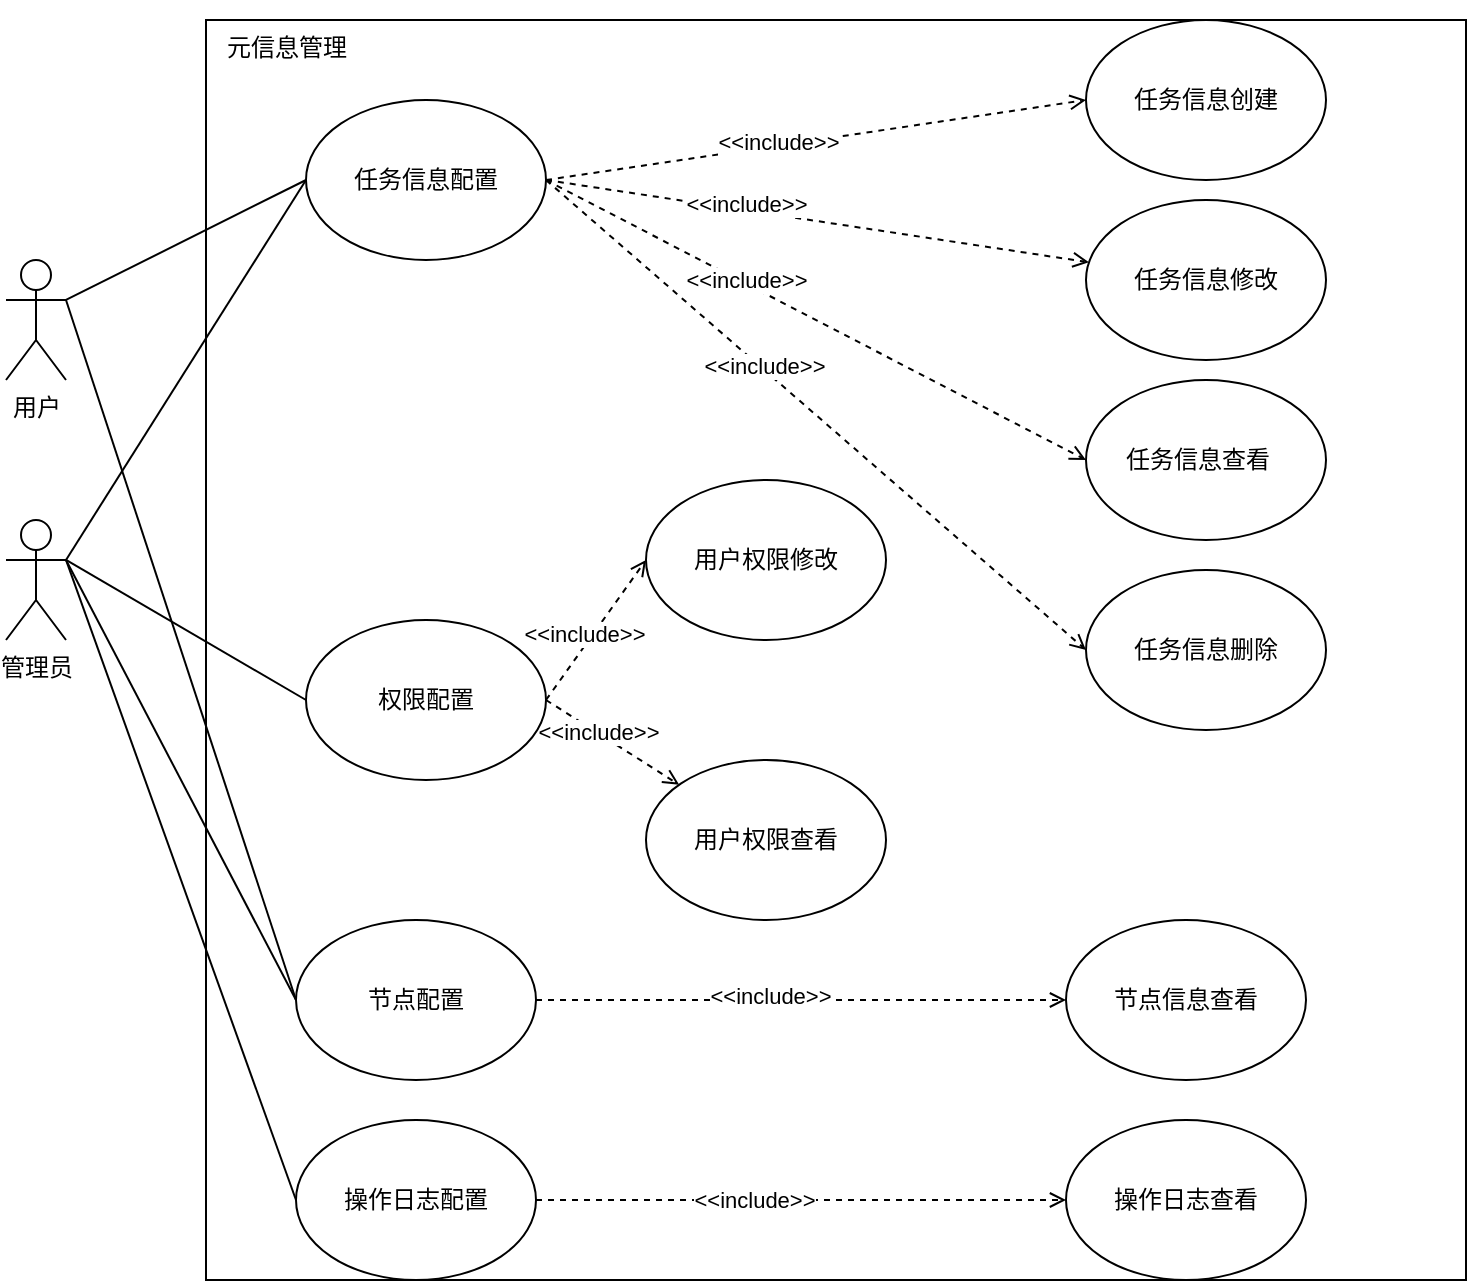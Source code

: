 <mxfile version="22.0.1" type="github">
  <diagram name="第 1 页" id="H4gyPj4uC_-jgYnE8VgN">
    <mxGraphModel dx="893" dy="470" grid="1" gridSize="10" guides="1" tooltips="1" connect="1" arrows="1" fold="1" page="1" pageScale="1" pageWidth="827" pageHeight="1169" math="0" shadow="0">
      <root>
        <mxCell id="0" />
        <mxCell id="1" parent="0" />
        <mxCell id="Fa2KeB_UYaoAOhLZgUVg-4" value="" style="whiteSpace=wrap;html=1;aspect=fixed;" vertex="1" parent="1">
          <mxGeometry x="210" y="160" width="630" height="630" as="geometry" />
        </mxCell>
        <mxCell id="Fa2KeB_UYaoAOhLZgUVg-1" value="&lt;div data-t=&quot;flow&quot; data-processon-v=&quot;{&amp;quot;list&amp;quot;:[{&amp;quot;parent&amp;quot;:&amp;quot;&amp;quot;,&amp;quot;link&amp;quot;:&amp;quot;&amp;quot;,&amp;quot;shapeStyle&amp;quot;:{&amp;quot;alpha&amp;quot;:1},&amp;quot;textBlock&amp;quot;:[{&amp;quot;position&amp;quot;:{&amp;quot;w&amp;quot;:&amp;quot;w-20&amp;quot;,&amp;quot;x&amp;quot;:10,&amp;quot;h&amp;quot;:&amp;quot;h&amp;quot;,&amp;quot;y&amp;quot;:0},&amp;quot;text&amp;quot;:&amp;quot;&amp;quot;}],&amp;quot;anchors&amp;quot;:[{&amp;quot;x&amp;quot;:&amp;quot;w/2&amp;quot;,&amp;quot;y&amp;quot;:&amp;quot;0&amp;quot;},{&amp;quot;x&amp;quot;:&amp;quot;w/2&amp;quot;,&amp;quot;y&amp;quot;:&amp;quot;h&amp;quot;},{&amp;quot;x&amp;quot;:&amp;quot;0&amp;quot;,&amp;quot;y&amp;quot;:&amp;quot;h/2&amp;quot;},{&amp;quot;x&amp;quot;:&amp;quot;w&amp;quot;,&amp;quot;y&amp;quot;:&amp;quot;h/2&amp;quot;}],&amp;quot;title&amp;quot;:&amp;quot;矩形&amp;quot;,&amp;quot;fontStyle&amp;quot;:{},&amp;quot;dataAttributes&amp;quot;:[{&amp;quot;name&amp;quot;:&amp;quot;序号&amp;quot;,&amp;quot;id&amp;quot;:&amp;quot;QLecWXtiRa947813&amp;quot;,&amp;quot;type&amp;quot;:&amp;quot;number&amp;quot;,&amp;quot;category&amp;quot;:&amp;quot;default&amp;quot;,&amp;quot;value&amp;quot;:&amp;quot;&amp;quot;},{&amp;quot;name&amp;quot;:&amp;quot;名称&amp;quot;,&amp;quot;id&amp;quot;:&amp;quot;UHukuSCkLl270142&amp;quot;,&amp;quot;type&amp;quot;:&amp;quot;string&amp;quot;,&amp;quot;category&amp;quot;:&amp;quot;default&amp;quot;,&amp;quot;value&amp;quot;:&amp;quot;&amp;quot;},{&amp;quot;name&amp;quot;:&amp;quot;所有者&amp;quot;,&amp;quot;id&amp;quot;:&amp;quot;hNaxEBWsbr948087&amp;quot;,&amp;quot;type&amp;quot;:&amp;quot;string&amp;quot;,&amp;quot;category&amp;quot;:&amp;quot;default&amp;quot;,&amp;quot;value&amp;quot;:&amp;quot;&amp;quot;},{&amp;quot;name&amp;quot;:&amp;quot;连接&amp;quot;,&amp;quot;id&amp;quot;:&amp;quot;PVElpBZIGE277560&amp;quot;,&amp;quot;type&amp;quot;:&amp;quot;link&amp;quot;,&amp;quot;category&amp;quot;:&amp;quot;default&amp;quot;,&amp;quot;value&amp;quot;:&amp;quot;&amp;quot;},{&amp;quot;name&amp;quot;:&amp;quot;便笺&amp;quot;,&amp;quot;id&amp;quot;:&amp;quot;bWTnhEARyq483465&amp;quot;,&amp;quot;type&amp;quot;:&amp;quot;string&amp;quot;,&amp;quot;category&amp;quot;:&amp;quot;default&amp;quot;,&amp;quot;value&amp;quot;:&amp;quot;&amp;quot;}],&amp;quot;props&amp;quot;:{&amp;quot;zindex&amp;quot;:1,&amp;quot;w&amp;quot;:729,&amp;quot;x&amp;quot;:417.6,&amp;quot;h&amp;quot;:702.0,&amp;quot;y&amp;quot;:131.2,&amp;quot;angle&amp;quot;:0},&amp;quot;path&amp;quot;:[{&amp;quot;actions&amp;quot;:[{&amp;quot;x&amp;quot;:&amp;quot;0&amp;quot;,&amp;quot;action&amp;quot;:&amp;quot;move&amp;quot;,&amp;quot;y&amp;quot;:&amp;quot;0&amp;quot;},{&amp;quot;x&amp;quot;:&amp;quot;w&amp;quot;,&amp;quot;action&amp;quot;:&amp;quot;line&amp;quot;,&amp;quot;y&amp;quot;:&amp;quot;0&amp;quot;},{&amp;quot;x&amp;quot;:&amp;quot;w&amp;quot;,&amp;quot;action&amp;quot;:&amp;quot;line&amp;quot;,&amp;quot;y&amp;quot;:&amp;quot;h&amp;quot;},{&amp;quot;x&amp;quot;:&amp;quot;0&amp;quot;,&amp;quot;action&amp;quot;:&amp;quot;line&amp;quot;,&amp;quot;y&amp;quot;:&amp;quot;h&amp;quot;},{&amp;quot;action&amp;quot;:&amp;quot;close&amp;quot;}]}],&amp;quot;lineStyle&amp;quot;:{},&amp;quot;children&amp;quot;:[],&amp;quot;resizeDir&amp;quot;:[&amp;quot;tl&amp;quot;,&amp;quot;tr&amp;quot;,&amp;quot;br&amp;quot;,&amp;quot;bl&amp;quot;,&amp;quot;l&amp;quot;,&amp;quot;t&amp;quot;,&amp;quot;r&amp;quot;,&amp;quot;b&amp;quot;],&amp;quot;name&amp;quot;:&amp;quot;rectangle&amp;quot;,&amp;quot;fillStyle&amp;quot;:{},&amp;quot;theme&amp;quot;:{},&amp;quot;id&amp;quot;:&amp;quot;djXzizfxGa309393&amp;quot;,&amp;quot;attribute&amp;quot;:{&amp;quot;container&amp;quot;:false,&amp;quot;rotatable&amp;quot;:true,&amp;quot;visible&amp;quot;:true,&amp;quot;fixedLink&amp;quot;:false,&amp;quot;collapsable&amp;quot;:false,&amp;quot;collapsed&amp;quot;:false,&amp;quot;linkable&amp;quot;:true,&amp;quot;markerOffset&amp;quot;:5},&amp;quot;category&amp;quot;:&amp;quot;basic&amp;quot;,&amp;quot;locked&amp;quot;:false,&amp;quot;group&amp;quot;:&amp;quot;&amp;quot;},{&amp;quot;parent&amp;quot;:&amp;quot;&amp;quot;,&amp;quot;link&amp;quot;:&amp;quot;&amp;quot;,&amp;quot;shapeStyle&amp;quot;:{&amp;quot;alpha&amp;quot;:1},&amp;quot;textBlock&amp;quot;:[{&amp;quot;position&amp;quot;:{&amp;quot;w&amp;quot;:&amp;quot;w&amp;quot;,&amp;quot;x&amp;quot;:0,&amp;quot;h&amp;quot;:&amp;quot;h&amp;quot;,&amp;quot;y&amp;quot;:0},&amp;quot;text&amp;quot;:&amp;quot;元信息管理&amp;quot;}],&amp;quot;anchors&amp;quot;:[{&amp;quot;x&amp;quot;:&amp;quot;w/2&amp;quot;,&amp;quot;y&amp;quot;:&amp;quot;0&amp;quot;},{&amp;quot;x&amp;quot;:&amp;quot;w/2&amp;quot;,&amp;quot;y&amp;quot;:&amp;quot;h&amp;quot;},{&amp;quot;x&amp;quot;:&amp;quot;0&amp;quot;,&amp;quot;y&amp;quot;:&amp;quot;h/2&amp;quot;},{&amp;quot;x&amp;quot;:&amp;quot;w&amp;quot;,&amp;quot;y&amp;quot;:&amp;quot;h/2&amp;quot;}],&amp;quot;title&amp;quot;:&amp;quot;文本&amp;quot;,&amp;quot;fontStyle&amp;quot;:{},&amp;quot;dataAttributes&amp;quot;:[{&amp;quot;name&amp;quot;:&amp;quot;序号&amp;quot;,&amp;quot;id&amp;quot;:&amp;quot;dqamIlVbNd658907&amp;quot;,&amp;quot;type&amp;quot;:&amp;quot;number&amp;quot;,&amp;quot;category&amp;quot;:&amp;quot;default&amp;quot;,&amp;quot;value&amp;quot;:&amp;quot;&amp;quot;},{&amp;quot;name&amp;quot;:&amp;quot;名称&amp;quot;,&amp;quot;id&amp;quot;:&amp;quot;iYvfBgCePh986469&amp;quot;,&amp;quot;type&amp;quot;:&amp;quot;string&amp;quot;,&amp;quot;category&amp;quot;:&amp;quot;default&amp;quot;,&amp;quot;value&amp;quot;:&amp;quot;&amp;quot;},{&amp;quot;name&amp;quot;:&amp;quot;所有者&amp;quot;,&amp;quot;id&amp;quot;:&amp;quot;LUZisfOinH835178&amp;quot;,&amp;quot;type&amp;quot;:&amp;quot;string&amp;quot;,&amp;quot;category&amp;quot;:&amp;quot;default&amp;quot;,&amp;quot;value&amp;quot;:&amp;quot;&amp;quot;},{&amp;quot;name&amp;quot;:&amp;quot;连接&amp;quot;,&amp;quot;id&amp;quot;:&amp;quot;PpGNUNwjNM272713&amp;quot;,&amp;quot;type&amp;quot;:&amp;quot;link&amp;quot;,&amp;quot;category&amp;quot;:&amp;quot;default&amp;quot;,&amp;quot;value&amp;quot;:&amp;quot;&amp;quot;},{&amp;quot;name&amp;quot;:&amp;quot;便笺&amp;quot;,&amp;quot;id&amp;quot;:&amp;quot;ZVJOKAZWHU354413&amp;quot;,&amp;quot;type&amp;quot;:&amp;quot;string&amp;quot;,&amp;quot;category&amp;quot;:&amp;quot;default&amp;quot;,&amp;quot;value&amp;quot;:&amp;quot;&amp;quot;}],&amp;quot;props&amp;quot;:{&amp;quot;zindex&amp;quot;:2,&amp;quot;w&amp;quot;:100,&amp;quot;x&amp;quot;:422.6,&amp;quot;h&amp;quot;:40,&amp;quot;y&amp;quot;:132.2,&amp;quot;angle&amp;quot;:0},&amp;quot;path&amp;quot;:[{&amp;quot;lineStyle&amp;quot;:{&amp;quot;lineWidth&amp;quot;:0},&amp;quot;fillStyle&amp;quot;:{&amp;quot;type&amp;quot;:&amp;quot;none&amp;quot;},&amp;quot;actions&amp;quot;:[{&amp;quot;x&amp;quot;:&amp;quot;0&amp;quot;,&amp;quot;action&amp;quot;:&amp;quot;move&amp;quot;,&amp;quot;y&amp;quot;:&amp;quot;0&amp;quot;},{&amp;quot;x&amp;quot;:&amp;quot;w&amp;quot;,&amp;quot;action&amp;quot;:&amp;quot;line&amp;quot;,&amp;quot;y&amp;quot;:&amp;quot;0&amp;quot;},{&amp;quot;x&amp;quot;:&amp;quot;w&amp;quot;,&amp;quot;action&amp;quot;:&amp;quot;line&amp;quot;,&amp;quot;y&amp;quot;:&amp;quot;h&amp;quot;},{&amp;quot;x&amp;quot;:&amp;quot;0&amp;quot;,&amp;quot;action&amp;quot;:&amp;quot;line&amp;quot;,&amp;quot;y&amp;quot;:&amp;quot;h&amp;quot;},{&amp;quot;action&amp;quot;:&amp;quot;close&amp;quot;}]}],&amp;quot;lineStyle&amp;quot;:{},&amp;quot;children&amp;quot;:[],&amp;quot;resizeDir&amp;quot;:[&amp;quot;tl&amp;quot;,&amp;quot;tr&amp;quot;,&amp;quot;br&amp;quot;,&amp;quot;bl&amp;quot;,&amp;quot;l&amp;quot;,&amp;quot;t&amp;quot;,&amp;quot;r&amp;quot;,&amp;quot;b&amp;quot;],&amp;quot;name&amp;quot;:&amp;quot;text&amp;quot;,&amp;quot;fillStyle&amp;quot;:{},&amp;quot;theme&amp;quot;:{},&amp;quot;id&amp;quot;:&amp;quot;oMoNDGFqSf483390&amp;quot;,&amp;quot;attribute&amp;quot;:{&amp;quot;container&amp;quot;:false,&amp;quot;rotatable&amp;quot;:true,&amp;quot;visible&amp;quot;:true,&amp;quot;fixedLink&amp;quot;:false,&amp;quot;collapsable&amp;quot;:false,&amp;quot;collapsed&amp;quot;:false,&amp;quot;linkable&amp;quot;:true,&amp;quot;markerOffset&amp;quot;:5},&amp;quot;category&amp;quot;:&amp;quot;basic&amp;quot;,&amp;quot;locked&amp;quot;:false,&amp;quot;group&amp;quot;:&amp;quot;&amp;quot;},{&amp;quot;parent&amp;quot;:&amp;quot;&amp;quot;,&amp;quot;link&amp;quot;:&amp;quot;&amp;quot;,&amp;quot;shapeStyle&amp;quot;:{&amp;quot;alpha&amp;quot;:1},&amp;quot;textBlock&amp;quot;:[{&amp;quot;position&amp;quot;:{&amp;quot;w&amp;quot;:&amp;quot;w-20&amp;quot;,&amp;quot;x&amp;quot;:10,&amp;quot;h&amp;quot;:&amp;quot;h&amp;quot;,&amp;quot;y&amp;quot;:0},&amp;quot;text&amp;quot;:&amp;quot;任务信息配置&amp;quot;}],&amp;quot;anchors&amp;quot;:[{&amp;quot;x&amp;quot;:&amp;quot;w/2&amp;quot;,&amp;quot;y&amp;quot;:&amp;quot;0&amp;quot;},{&amp;quot;x&amp;quot;:&amp;quot;w/2&amp;quot;,&amp;quot;y&amp;quot;:&amp;quot;h&amp;quot;},{&amp;quot;x&amp;quot;:&amp;quot;0&amp;quot;,&amp;quot;y&amp;quot;:&amp;quot;h/2&amp;quot;},{&amp;quot;x&amp;quot;:&amp;quot;w&amp;quot;,&amp;quot;y&amp;quot;:&amp;quot;h/2&amp;quot;}],&amp;quot;title&amp;quot;:&amp;quot;用例&amp;quot;,&amp;quot;fontStyle&amp;quot;:{},&amp;quot;dataAttributes&amp;quot;:[],&amp;quot;props&amp;quot;:{&amp;quot;zindex&amp;quot;:3,&amp;quot;w&amp;quot;:100,&amp;quot;x&amp;quot;:647.6,&amp;quot;h&amp;quot;:70,&amp;quot;y&amp;quot;:178.2,&amp;quot;angle&amp;quot;:0},&amp;quot;path&amp;quot;:[{&amp;quot;actions&amp;quot;:[{&amp;quot;x&amp;quot;:&amp;quot;0&amp;quot;,&amp;quot;action&amp;quot;:&amp;quot;move&amp;quot;,&amp;quot;y&amp;quot;:&amp;quot;h/2&amp;quot;},{&amp;quot;y1&amp;quot;:&amp;quot;-h/6&amp;quot;,&amp;quot;x&amp;quot;:&amp;quot;w&amp;quot;,&amp;quot;action&amp;quot;:&amp;quot;curve&amp;quot;,&amp;quot;x1&amp;quot;:&amp;quot;0&amp;quot;,&amp;quot;y2&amp;quot;:&amp;quot;-h/6&amp;quot;,&amp;quot;y&amp;quot;:&amp;quot;h/2&amp;quot;,&amp;quot;x2&amp;quot;:&amp;quot;w&amp;quot;},{&amp;quot;y1&amp;quot;:&amp;quot;h+h/6&amp;quot;,&amp;quot;x&amp;quot;:&amp;quot;0&amp;quot;,&amp;quot;action&amp;quot;:&amp;quot;curve&amp;quot;,&amp;quot;x1&amp;quot;:&amp;quot;w&amp;quot;,&amp;quot;y2&amp;quot;:&amp;quot;h+h/6&amp;quot;,&amp;quot;y&amp;quot;:&amp;quot;h/2&amp;quot;,&amp;quot;x2&amp;quot;:&amp;quot;0&amp;quot;},{&amp;quot;action&amp;quot;:&amp;quot;close&amp;quot;}]}],&amp;quot;lineStyle&amp;quot;:{},&amp;quot;children&amp;quot;:[],&amp;quot;resizeDir&amp;quot;:[&amp;quot;tl&amp;quot;,&amp;quot;tr&amp;quot;,&amp;quot;br&amp;quot;,&amp;quot;bl&amp;quot;,&amp;quot;l&amp;quot;,&amp;quot;t&amp;quot;,&amp;quot;r&amp;quot;,&amp;quot;b&amp;quot;],&amp;quot;name&amp;quot;:&amp;quot;useCase&amp;quot;,&amp;quot;fillStyle&amp;quot;:{},&amp;quot;theme&amp;quot;:{},&amp;quot;id&amp;quot;:&amp;quot;tnoBWTZUXB578551&amp;quot;,&amp;quot;attribute&amp;quot;:{&amp;quot;container&amp;quot;:false,&amp;quot;rotatable&amp;quot;:true,&amp;quot;visible&amp;quot;:true,&amp;quot;fixedLink&amp;quot;:false,&amp;quot;collapsable&amp;quot;:false,&amp;quot;collapsed&amp;quot;:false,&amp;quot;linkable&amp;quot;:true,&amp;quot;markerOffset&amp;quot;:5},&amp;quot;category&amp;quot;:&amp;quot;uml_usecase&amp;quot;,&amp;quot;locked&amp;quot;:false,&amp;quot;group&amp;quot;:&amp;quot;&amp;quot;},{&amp;quot;parent&amp;quot;:&amp;quot;&amp;quot;,&amp;quot;link&amp;quot;:&amp;quot;&amp;quot;,&amp;quot;shapeStyle&amp;quot;:{&amp;quot;alpha&amp;quot;:1},&amp;quot;textBlock&amp;quot;:[{&amp;quot;position&amp;quot;:{&amp;quot;w&amp;quot;:&amp;quot;w+40&amp;quot;,&amp;quot;x&amp;quot;:&amp;quot;-20&amp;quot;,&amp;quot;h&amp;quot;:&amp;quot;30&amp;quot;,&amp;quot;y&amp;quot;:&amp;quot;h&amp;quot;},&amp;quot;text&amp;quot;:&amp;quot;管理员&amp;quot;}],&amp;quot;anchors&amp;quot;:[{&amp;quot;x&amp;quot;:&amp;quot;w/2&amp;quot;,&amp;quot;y&amp;quot;:&amp;quot;0&amp;quot;},{&amp;quot;x&amp;quot;:&amp;quot;w/2&amp;quot;,&amp;quot;y&amp;quot;:&amp;quot;h&amp;quot;},{&amp;quot;x&amp;quot;:&amp;quot;0&amp;quot;,&amp;quot;y&amp;quot;:&amp;quot;h/2&amp;quot;},{&amp;quot;x&amp;quot;:&amp;quot;w&amp;quot;,&amp;quot;y&amp;quot;:&amp;quot;h/2&amp;quot;}],&amp;quot;title&amp;quot;:&amp;quot;角色&amp;quot;,&amp;quot;fontStyle&amp;quot;:{&amp;quot;size&amp;quot;:15},&amp;quot;dataAttributes&amp;quot;:[],&amp;quot;props&amp;quot;:{&amp;quot;zindex&amp;quot;:4,&amp;quot;w&amp;quot;:70,&amp;quot;x&amp;quot;:277.171,&amp;quot;h&amp;quot;:100,&amp;quot;y&amp;quot;:402.629,&amp;quot;angle&amp;quot;:0},&amp;quot;path&amp;quot;:[{&amp;quot;actions&amp;quot;:[{&amp;quot;x&amp;quot;:&amp;quot;w*(4/12)&amp;quot;,&amp;quot;action&amp;quot;:&amp;quot;move&amp;quot;,&amp;quot;y&amp;quot;:&amp;quot;h*(1/8)&amp;quot;},{&amp;quot;y1&amp;quot;:&amp;quot;-h*(2/8)*(1/6)&amp;quot;,&amp;quot;x&amp;quot;:&amp;quot;w*(8/12)&amp;quot;,&amp;quot;action&amp;quot;:&amp;quot;curve&amp;quot;,&amp;quot;x1&amp;quot;:&amp;quot;w*(4/12)&amp;quot;,&amp;quot;y2&amp;quot;:&amp;quot;-h*(2/8)*(1/6)&amp;quot;,&amp;quot;y&amp;quot;:&amp;quot;h*(1/8)&amp;quot;,&amp;quot;x2&amp;quot;:&amp;quot;w*(8/12)&amp;quot;},{&amp;quot;y1&amp;quot;:&amp;quot;h*(2/8)*1/6+h*(2/8)&amp;quot;,&amp;quot;x&amp;quot;:&amp;quot;w*(4/12)&amp;quot;,&amp;quot;action&amp;quot;:&amp;quot;curve&amp;quot;,&amp;quot;x1&amp;quot;:&amp;quot;w*(8/12)&amp;quot;,&amp;quot;y2&amp;quot;:&amp;quot;h*(2/8)*1/6+h*(2/8)&amp;quot;,&amp;quot;y&amp;quot;:&amp;quot;h*(1/8)&amp;quot;,&amp;quot;x2&amp;quot;:&amp;quot;w*(4/12)&amp;quot;},{&amp;quot;x&amp;quot;:&amp;quot;w*(6/12)&amp;quot;,&amp;quot;action&amp;quot;:&amp;quot;move&amp;quot;,&amp;quot;y&amp;quot;:&amp;quot;h*(2/8)&amp;quot;},{&amp;quot;x&amp;quot;:&amp;quot;w*(6/12)&amp;quot;,&amp;quot;action&amp;quot;:&amp;quot;line&amp;quot;,&amp;quot;y&amp;quot;:&amp;quot;h*(6/8)&amp;quot;},{&amp;quot;x&amp;quot;:&amp;quot;w*(6/12)&amp;quot;,&amp;quot;action&amp;quot;:&amp;quot;move&amp;quot;,&amp;quot;y&amp;quot;:&amp;quot;h*(6/8)&amp;quot;},{&amp;quot;x&amp;quot;:&amp;quot;w*(1/12)&amp;quot;,&amp;quot;action&amp;quot;:&amp;quot;line&amp;quot;,&amp;quot;y&amp;quot;:&amp;quot;h&amp;quot;},{&amp;quot;x&amp;quot;:&amp;quot;w*(6/12)&amp;quot;,&amp;quot;action&amp;quot;:&amp;quot;move&amp;quot;,&amp;quot;y&amp;quot;:&amp;quot;h*(6/8)&amp;quot;},{&amp;quot;x&amp;quot;:&amp;quot;w*(11/12)&amp;quot;,&amp;quot;action&amp;quot;:&amp;quot;line&amp;quot;,&amp;quot;y&amp;quot;:&amp;quot;h&amp;quot;},{&amp;quot;x&amp;quot;:&amp;quot;0&amp;quot;,&amp;quot;action&amp;quot;:&amp;quot;move&amp;quot;,&amp;quot;y&amp;quot;:&amp;quot;h*(4/8)&amp;quot;},{&amp;quot;x&amp;quot;:&amp;quot;w&amp;quot;,&amp;quot;action&amp;quot;:&amp;quot;line&amp;quot;,&amp;quot;y&amp;quot;:&amp;quot;h*(4/8)&amp;quot;}]},{&amp;quot;lineStyle&amp;quot;:{&amp;quot;lineWidth&amp;quot;:0},&amp;quot;fillStyle&amp;quot;:{&amp;quot;type&amp;quot;:&amp;quot;none&amp;quot;},&amp;quot;actions&amp;quot;:[{&amp;quot;x&amp;quot;:&amp;quot;0&amp;quot;,&amp;quot;action&amp;quot;:&amp;quot;move&amp;quot;,&amp;quot;y&amp;quot;:&amp;quot;0&amp;quot;},{&amp;quot;x&amp;quot;:&amp;quot;w&amp;quot;,&amp;quot;action&amp;quot;:&amp;quot;line&amp;quot;,&amp;quot;y&amp;quot;:&amp;quot;0&amp;quot;},{&amp;quot;x&amp;quot;:&amp;quot;w&amp;quot;,&amp;quot;action&amp;quot;:&amp;quot;line&amp;quot;,&amp;quot;y&amp;quot;:&amp;quot;h&amp;quot;},{&amp;quot;x&amp;quot;:&amp;quot;0&amp;quot;,&amp;quot;action&amp;quot;:&amp;quot;line&amp;quot;,&amp;quot;y&amp;quot;:&amp;quot;h&amp;quot;},{&amp;quot;action&amp;quot;:&amp;quot;close&amp;quot;}]}],&amp;quot;lineStyle&amp;quot;:{},&amp;quot;children&amp;quot;:[],&amp;quot;resizeDir&amp;quot;:[&amp;quot;tl&amp;quot;,&amp;quot;tr&amp;quot;,&amp;quot;br&amp;quot;,&amp;quot;bl&amp;quot;,&amp;quot;l&amp;quot;,&amp;quot;t&amp;quot;,&amp;quot;r&amp;quot;,&amp;quot;b&amp;quot;],&amp;quot;name&amp;quot;:&amp;quot;actor&amp;quot;,&amp;quot;fillStyle&amp;quot;:{},&amp;quot;theme&amp;quot;:{},&amp;quot;id&amp;quot;:&amp;quot;MvpznTGtRU141273&amp;quot;,&amp;quot;attribute&amp;quot;:{&amp;quot;container&amp;quot;:false,&amp;quot;rotatable&amp;quot;:true,&amp;quot;visible&amp;quot;:true,&amp;quot;fixedLink&amp;quot;:false,&amp;quot;collapsable&amp;quot;:false,&amp;quot;collapsed&amp;quot;:false,&amp;quot;linkable&amp;quot;:true,&amp;quot;markerOffset&amp;quot;:5},&amp;quot;category&amp;quot;:&amp;quot;uml_usecase&amp;quot;,&amp;quot;locked&amp;quot;:false,&amp;quot;group&amp;quot;:&amp;quot;&amp;quot;},{&amp;quot;parent&amp;quot;:&amp;quot;&amp;quot;,&amp;quot;link&amp;quot;:&amp;quot;&amp;quot;,&amp;quot;shapeStyle&amp;quot;:{&amp;quot;alpha&amp;quot;:1},&amp;quot;textBlock&amp;quot;:[{&amp;quot;position&amp;quot;:{&amp;quot;w&amp;quot;:&amp;quot;w-20&amp;quot;,&amp;quot;x&amp;quot;:10,&amp;quot;h&amp;quot;:&amp;quot;h&amp;quot;,&amp;quot;y&amp;quot;:0},&amp;quot;text&amp;quot;:&amp;quot;任务信息创建&amp;quot;}],&amp;quot;anchors&amp;quot;:[{&amp;quot;x&amp;quot;:&amp;quot;w/2&amp;quot;,&amp;quot;y&amp;quot;:&amp;quot;0&amp;quot;},{&amp;quot;x&amp;quot;:&amp;quot;w/2&amp;quot;,&amp;quot;y&amp;quot;:&amp;quot;h&amp;quot;},{&amp;quot;x&amp;quot;:&amp;quot;0&amp;quot;,&amp;quot;y&amp;quot;:&amp;quot;h/2&amp;quot;},{&amp;quot;x&amp;quot;:&amp;quot;w&amp;quot;,&amp;quot;y&amp;quot;:&amp;quot;h/2&amp;quot;}],&amp;quot;title&amp;quot;:&amp;quot;用例&amp;quot;,&amp;quot;fontStyle&amp;quot;:{},&amp;quot;dataAttributes&amp;quot;:[],&amp;quot;props&amp;quot;:{&amp;quot;zindex&amp;quot;:5,&amp;quot;w&amp;quot;:100,&amp;quot;x&amp;quot;:1003.6,&amp;quot;h&amp;quot;:70,&amp;quot;y&amp;quot;:132.2,&amp;quot;angle&amp;quot;:0},&amp;quot;path&amp;quot;:[{&amp;quot;actions&amp;quot;:[{&amp;quot;x&amp;quot;:&amp;quot;0&amp;quot;,&amp;quot;action&amp;quot;:&amp;quot;move&amp;quot;,&amp;quot;y&amp;quot;:&amp;quot;h/2&amp;quot;},{&amp;quot;y1&amp;quot;:&amp;quot;-h/6&amp;quot;,&amp;quot;x&amp;quot;:&amp;quot;w&amp;quot;,&amp;quot;action&amp;quot;:&amp;quot;curve&amp;quot;,&amp;quot;x1&amp;quot;:&amp;quot;0&amp;quot;,&amp;quot;y2&amp;quot;:&amp;quot;-h/6&amp;quot;,&amp;quot;y&amp;quot;:&amp;quot;h/2&amp;quot;,&amp;quot;x2&amp;quot;:&amp;quot;w&amp;quot;},{&amp;quot;y1&amp;quot;:&amp;quot;h+h/6&amp;quot;,&amp;quot;x&amp;quot;:&amp;quot;0&amp;quot;,&amp;quot;action&amp;quot;:&amp;quot;curve&amp;quot;,&amp;quot;x1&amp;quot;:&amp;quot;w&amp;quot;,&amp;quot;y2&amp;quot;:&amp;quot;h+h/6&amp;quot;,&amp;quot;y&amp;quot;:&amp;quot;h/2&amp;quot;,&amp;quot;x2&amp;quot;:&amp;quot;0&amp;quot;},{&amp;quot;action&amp;quot;:&amp;quot;close&amp;quot;}]}],&amp;quot;lineStyle&amp;quot;:{},&amp;quot;children&amp;quot;:[],&amp;quot;resizeDir&amp;quot;:[&amp;quot;tl&amp;quot;,&amp;quot;tr&amp;quot;,&amp;quot;br&amp;quot;,&amp;quot;bl&amp;quot;,&amp;quot;l&amp;quot;,&amp;quot;t&amp;quot;,&amp;quot;r&amp;quot;,&amp;quot;b&amp;quot;],&amp;quot;name&amp;quot;:&amp;quot;useCase&amp;quot;,&amp;quot;fillStyle&amp;quot;:{},&amp;quot;theme&amp;quot;:{},&amp;quot;id&amp;quot;:&amp;quot;lwdIoSBDUr430060&amp;quot;,&amp;quot;attribute&amp;quot;:{&amp;quot;container&amp;quot;:false,&amp;quot;rotatable&amp;quot;:true,&amp;quot;visible&amp;quot;:true,&amp;quot;fixedLink&amp;quot;:false,&amp;quot;collapsable&amp;quot;:false,&amp;quot;collapsed&amp;quot;:false,&amp;quot;linkable&amp;quot;:true,&amp;quot;markerOffset&amp;quot;:5},&amp;quot;category&amp;quot;:&amp;quot;uml_usecase&amp;quot;,&amp;quot;locked&amp;quot;:false,&amp;quot;group&amp;quot;:&amp;quot;&amp;quot;},{&amp;quot;parent&amp;quot;:&amp;quot;&amp;quot;,&amp;quot;link&amp;quot;:&amp;quot;&amp;quot;,&amp;quot;shapeStyle&amp;quot;:{&amp;quot;alpha&amp;quot;:1},&amp;quot;textBlock&amp;quot;:[{&amp;quot;position&amp;quot;:{&amp;quot;w&amp;quot;:&amp;quot;w-20&amp;quot;,&amp;quot;x&amp;quot;:10,&amp;quot;h&amp;quot;:&amp;quot;h&amp;quot;,&amp;quot;y&amp;quot;:0},&amp;quot;text&amp;quot;:&amp;quot;任务信息修改&amp;quot;}],&amp;quot;anchors&amp;quot;:[{&amp;quot;x&amp;quot;:&amp;quot;w/2&amp;quot;,&amp;quot;y&amp;quot;:&amp;quot;0&amp;quot;},{&amp;quot;x&amp;quot;:&amp;quot;w/2&amp;quot;,&amp;quot;y&amp;quot;:&amp;quot;h&amp;quot;},{&amp;quot;x&amp;quot;:&amp;quot;0&amp;quot;,&amp;quot;y&amp;quot;:&amp;quot;h/2&amp;quot;},{&amp;quot;x&amp;quot;:&amp;quot;w&amp;quot;,&amp;quot;y&amp;quot;:&amp;quot;h/2&amp;quot;}],&amp;quot;title&amp;quot;:&amp;quot;用例&amp;quot;,&amp;quot;fontStyle&amp;quot;:{},&amp;quot;dataAttributes&amp;quot;:[],&amp;quot;props&amp;quot;:{&amp;quot;zindex&amp;quot;:6,&amp;quot;w&amp;quot;:100,&amp;quot;x&amp;quot;:1003.6,&amp;quot;h&amp;quot;:70,&amp;quot;y&amp;quot;:216.2,&amp;quot;angle&amp;quot;:0},&amp;quot;path&amp;quot;:[{&amp;quot;actions&amp;quot;:[{&amp;quot;x&amp;quot;:&amp;quot;0&amp;quot;,&amp;quot;action&amp;quot;:&amp;quot;move&amp;quot;,&amp;quot;y&amp;quot;:&amp;quot;h/2&amp;quot;},{&amp;quot;y1&amp;quot;:&amp;quot;-h/6&amp;quot;,&amp;quot;x&amp;quot;:&amp;quot;w&amp;quot;,&amp;quot;action&amp;quot;:&amp;quot;curve&amp;quot;,&amp;quot;x1&amp;quot;:&amp;quot;0&amp;quot;,&amp;quot;y2&amp;quot;:&amp;quot;-h/6&amp;quot;,&amp;quot;y&amp;quot;:&amp;quot;h/2&amp;quot;,&amp;quot;x2&amp;quot;:&amp;quot;w&amp;quot;},{&amp;quot;y1&amp;quot;:&amp;quot;h+h/6&amp;quot;,&amp;quot;x&amp;quot;:&amp;quot;0&amp;quot;,&amp;quot;action&amp;quot;:&amp;quot;curve&amp;quot;,&amp;quot;x1&amp;quot;:&amp;quot;w&amp;quot;,&amp;quot;y2&amp;quot;:&amp;quot;h+h/6&amp;quot;,&amp;quot;y&amp;quot;:&amp;quot;h/2&amp;quot;,&amp;quot;x2&amp;quot;:&amp;quot;0&amp;quot;},{&amp;quot;action&amp;quot;:&amp;quot;close&amp;quot;}]}],&amp;quot;lineStyle&amp;quot;:{},&amp;quot;children&amp;quot;:[],&amp;quot;resizeDir&amp;quot;:[&amp;quot;tl&amp;quot;,&amp;quot;tr&amp;quot;,&amp;quot;br&amp;quot;,&amp;quot;bl&amp;quot;,&amp;quot;l&amp;quot;,&amp;quot;t&amp;quot;,&amp;quot;r&amp;quot;,&amp;quot;b&amp;quot;],&amp;quot;name&amp;quot;:&amp;quot;useCase&amp;quot;,&amp;quot;fillStyle&amp;quot;:{},&amp;quot;theme&amp;quot;:{},&amp;quot;id&amp;quot;:&amp;quot;fLVikxMjRG028966&amp;quot;,&amp;quot;attribute&amp;quot;:{&amp;quot;container&amp;quot;:false,&amp;quot;rotatable&amp;quot;:true,&amp;quot;visible&amp;quot;:true,&amp;quot;fixedLink&amp;quot;:false,&amp;quot;collapsable&amp;quot;:false,&amp;quot;collapsed&amp;quot;:false,&amp;quot;linkable&amp;quot;:true,&amp;quot;markerOffset&amp;quot;:5},&amp;quot;category&amp;quot;:&amp;quot;uml_usecase&amp;quot;,&amp;quot;locked&amp;quot;:false,&amp;quot;group&amp;quot;:&amp;quot;&amp;quot;},{&amp;quot;parent&amp;quot;:&amp;quot;&amp;quot;,&amp;quot;link&amp;quot;:&amp;quot;&amp;quot;,&amp;quot;shapeStyle&amp;quot;:{&amp;quot;alpha&amp;quot;:1},&amp;quot;textBlock&amp;quot;:[{&amp;quot;position&amp;quot;:{&amp;quot;w&amp;quot;:&amp;quot;w-20&amp;quot;,&amp;quot;x&amp;quot;:10,&amp;quot;h&amp;quot;:&amp;quot;h&amp;quot;,&amp;quot;y&amp;quot;:0},&amp;quot;text&amp;quot;:&amp;quot;任务信息查看&amp;quot;}],&amp;quot;anchors&amp;quot;:[{&amp;quot;x&amp;quot;:&amp;quot;w/2&amp;quot;,&amp;quot;y&amp;quot;:&amp;quot;0&amp;quot;},{&amp;quot;x&amp;quot;:&amp;quot;w/2&amp;quot;,&amp;quot;y&amp;quot;:&amp;quot;h&amp;quot;},{&amp;quot;x&amp;quot;:&amp;quot;0&amp;quot;,&amp;quot;y&amp;quot;:&amp;quot;h/2&amp;quot;},{&amp;quot;x&amp;quot;:&amp;quot;w&amp;quot;,&amp;quot;y&amp;quot;:&amp;quot;h/2&amp;quot;}],&amp;quot;title&amp;quot;:&amp;quot;用例&amp;quot;,&amp;quot;fontStyle&amp;quot;:{},&amp;quot;dataAttributes&amp;quot;:[],&amp;quot;props&amp;quot;:{&amp;quot;zindex&amp;quot;:7,&amp;quot;w&amp;quot;:100,&amp;quot;x&amp;quot;:1004,&amp;quot;h&amp;quot;:70,&amp;quot;y&amp;quot;:301.2,&amp;quot;angle&amp;quot;:0},&amp;quot;path&amp;quot;:[{&amp;quot;actions&amp;quot;:[{&amp;quot;x&amp;quot;:&amp;quot;0&amp;quot;,&amp;quot;action&amp;quot;:&amp;quot;move&amp;quot;,&amp;quot;y&amp;quot;:&amp;quot;h/2&amp;quot;},{&amp;quot;y1&amp;quot;:&amp;quot;-h/6&amp;quot;,&amp;quot;x&amp;quot;:&amp;quot;w&amp;quot;,&amp;quot;action&amp;quot;:&amp;quot;curve&amp;quot;,&amp;quot;x1&amp;quot;:&amp;quot;0&amp;quot;,&amp;quot;y2&amp;quot;:&amp;quot;-h/6&amp;quot;,&amp;quot;y&amp;quot;:&amp;quot;h/2&amp;quot;,&amp;quot;x2&amp;quot;:&amp;quot;w&amp;quot;},{&amp;quot;y1&amp;quot;:&amp;quot;h+h/6&amp;quot;,&amp;quot;x&amp;quot;:&amp;quot;0&amp;quot;,&amp;quot;action&amp;quot;:&amp;quot;curve&amp;quot;,&amp;quot;x1&amp;quot;:&amp;quot;w&amp;quot;,&amp;quot;y2&amp;quot;:&amp;quot;h+h/6&amp;quot;,&amp;quot;y&amp;quot;:&amp;quot;h/2&amp;quot;,&amp;quot;x2&amp;quot;:&amp;quot;0&amp;quot;},{&amp;quot;action&amp;quot;:&amp;quot;close&amp;quot;}]}],&amp;quot;lineStyle&amp;quot;:{},&amp;quot;children&amp;quot;:[],&amp;quot;resizeDir&amp;quot;:[&amp;quot;tl&amp;quot;,&amp;quot;tr&amp;quot;,&amp;quot;br&amp;quot;,&amp;quot;bl&amp;quot;,&amp;quot;l&amp;quot;,&amp;quot;t&amp;quot;,&amp;quot;r&amp;quot;,&amp;quot;b&amp;quot;],&amp;quot;name&amp;quot;:&amp;quot;useCase&amp;quot;,&amp;quot;fillStyle&amp;quot;:{},&amp;quot;theme&amp;quot;:{},&amp;quot;id&amp;quot;:&amp;quot;MJzDvLbvnM594690&amp;quot;,&amp;quot;attribute&amp;quot;:{&amp;quot;container&amp;quot;:false,&amp;quot;rotatable&amp;quot;:true,&amp;quot;visible&amp;quot;:true,&amp;quot;fixedLink&amp;quot;:false,&amp;quot;collapsable&amp;quot;:false,&amp;quot;collapsed&amp;quot;:false,&amp;quot;linkable&amp;quot;:true,&amp;quot;markerOffset&amp;quot;:5},&amp;quot;category&amp;quot;:&amp;quot;uml_usecase&amp;quot;,&amp;quot;locked&amp;quot;:false,&amp;quot;group&amp;quot;:&amp;quot;&amp;quot;},{&amp;quot;parent&amp;quot;:&amp;quot;&amp;quot;,&amp;quot;link&amp;quot;:&amp;quot;&amp;quot;,&amp;quot;shapeStyle&amp;quot;:{&amp;quot;alpha&amp;quot;:1},&amp;quot;textBlock&amp;quot;:[{&amp;quot;position&amp;quot;:{&amp;quot;w&amp;quot;:&amp;quot;w-20&amp;quot;,&amp;quot;x&amp;quot;:10,&amp;quot;h&amp;quot;:&amp;quot;h&amp;quot;,&amp;quot;y&amp;quot;:0},&amp;quot;text&amp;quot;:&amp;quot;任务信息删除&amp;quot;}],&amp;quot;anchors&amp;quot;:[{&amp;quot;x&amp;quot;:&amp;quot;w/2&amp;quot;,&amp;quot;y&amp;quot;:&amp;quot;0&amp;quot;},{&amp;quot;x&amp;quot;:&amp;quot;w/2&amp;quot;,&amp;quot;y&amp;quot;:&amp;quot;h&amp;quot;},{&amp;quot;x&amp;quot;:&amp;quot;0&amp;quot;,&amp;quot;y&amp;quot;:&amp;quot;h/2&amp;quot;},{&amp;quot;x&amp;quot;:&amp;quot;w&amp;quot;,&amp;quot;y&amp;quot;:&amp;quot;h/2&amp;quot;}],&amp;quot;title&amp;quot;:&amp;quot;用例&amp;quot;,&amp;quot;fontStyle&amp;quot;:{},&amp;quot;dataAttributes&amp;quot;:[],&amp;quot;props&amp;quot;:{&amp;quot;zindex&amp;quot;:8,&amp;quot;w&amp;quot;:100,&amp;quot;x&amp;quot;:1004,&amp;quot;h&amp;quot;:70,&amp;quot;y&amp;quot;:385.7,&amp;quot;angle&amp;quot;:0},&amp;quot;path&amp;quot;:[{&amp;quot;actions&amp;quot;:[{&amp;quot;x&amp;quot;:&amp;quot;0&amp;quot;,&amp;quot;action&amp;quot;:&amp;quot;move&amp;quot;,&amp;quot;y&amp;quot;:&amp;quot;h/2&amp;quot;},{&amp;quot;y1&amp;quot;:&amp;quot;-h/6&amp;quot;,&amp;quot;x&amp;quot;:&amp;quot;w&amp;quot;,&amp;quot;action&amp;quot;:&amp;quot;curve&amp;quot;,&amp;quot;x1&amp;quot;:&amp;quot;0&amp;quot;,&amp;quot;y2&amp;quot;:&amp;quot;-h/6&amp;quot;,&amp;quot;y&amp;quot;:&amp;quot;h/2&amp;quot;,&amp;quot;x2&amp;quot;:&amp;quot;w&amp;quot;},{&amp;quot;y1&amp;quot;:&amp;quot;h+h/6&amp;quot;,&amp;quot;x&amp;quot;:&amp;quot;0&amp;quot;,&amp;quot;action&amp;quot;:&amp;quot;curve&amp;quot;,&amp;quot;x1&amp;quot;:&amp;quot;w&amp;quot;,&amp;quot;y2&amp;quot;:&amp;quot;h+h/6&amp;quot;,&amp;quot;y&amp;quot;:&amp;quot;h/2&amp;quot;,&amp;quot;x2&amp;quot;:&amp;quot;0&amp;quot;},{&amp;quot;action&amp;quot;:&amp;quot;close&amp;quot;}]}],&amp;quot;lineStyle&amp;quot;:{},&amp;quot;children&amp;quot;:[],&amp;quot;resizeDir&amp;quot;:[&amp;quot;tl&amp;quot;,&amp;quot;tr&amp;quot;,&amp;quot;br&amp;quot;,&amp;quot;bl&amp;quot;,&amp;quot;l&amp;quot;,&amp;quot;t&amp;quot;,&amp;quot;r&amp;quot;,&amp;quot;b&amp;quot;],&amp;quot;name&amp;quot;:&amp;quot;useCase&amp;quot;,&amp;quot;fillStyle&amp;quot;:{},&amp;quot;theme&amp;quot;:{},&amp;quot;id&amp;quot;:&amp;quot;RLLhgnunCt635218&amp;quot;,&amp;quot;attribute&amp;quot;:{&amp;quot;container&amp;quot;:false,&amp;quot;rotatable&amp;quot;:true,&amp;quot;visible&amp;quot;:true,&amp;quot;fixedLink&amp;quot;:false,&amp;quot;collapsable&amp;quot;:false,&amp;quot;collapsed&amp;quot;:false,&amp;quot;linkable&amp;quot;:true,&amp;quot;markerOffset&amp;quot;:5},&amp;quot;category&amp;quot;:&amp;quot;uml_usecase&amp;quot;,&amp;quot;locked&amp;quot;:false,&amp;quot;group&amp;quot;:&amp;quot;&amp;quot;},{&amp;quot;textBlock&amp;quot;:[{&amp;quot;text&amp;quot;:&amp;quot;&lt;&lt;include&gt;&gt;\n&amp;quot;,&amp;quot;location&amp;quot;:0.383}],&amp;quot;points&amp;quot;:[],&amp;quot;dataAttributes&amp;quot;:[],&amp;quot;props&amp;quot;:{&amp;quot;zindex&amp;quot;:9},&amp;quot;linkerType&amp;quot;:&amp;quot;normal&amp;quot;,&amp;quot;lineStyle&amp;quot;:{&amp;quot;lineStyle&amp;quot;:&amp;quot;dot&amp;quot;,&amp;quot;endArrowStyle&amp;quot;:&amp;quot;normal&amp;quot;},&amp;quot;name&amp;quot;:&amp;quot;linker&amp;quot;,&amp;quot;from&amp;quot;:{&amp;quot;x&amp;quot;:747.6,&amp;quot;y&amp;quot;:213.2,&amp;quot;angle&amp;quot;:3.229,&amp;quot;id&amp;quot;:&amp;quot;tnoBWTZUXB578551&amp;quot;},&amp;quot;textPos&amp;quot;:{&amp;quot;t&amp;quot;:8,&amp;quot;x&amp;quot;:845.57,&amp;quot;y&amp;quot;:195.596},&amp;quot;id&amp;quot;:&amp;quot;WKEDhoaArx048052&amp;quot;,&amp;quot;text&amp;quot;:&amp;quot;&lt;&lt;include&gt;&gt;\n&amp;quot;,&amp;quot;to&amp;quot;:{&amp;quot;x&amp;quot;:1003.6,&amp;quot;y&amp;quot;:167.2,&amp;quot;angle&amp;quot;:6.196,&amp;quot;id&amp;quot;:&amp;quot;lwdIoSBDUr430060&amp;quot;},&amp;quot;locked&amp;quot;:false,&amp;quot;group&amp;quot;:&amp;quot;&amp;quot;},{&amp;quot;textBlock&amp;quot;:[{&amp;quot;text&amp;quot;:&amp;quot;&lt;&lt;include&gt;&gt;&amp;quot;,&amp;quot;location&amp;quot;:0.435}],&amp;quot;points&amp;quot;:[],&amp;quot;dataAttributes&amp;quot;:[],&amp;quot;props&amp;quot;:{&amp;quot;zindex&amp;quot;:10},&amp;quot;linkerType&amp;quot;:&amp;quot;normal&amp;quot;,&amp;quot;lineStyle&amp;quot;:{&amp;quot;lineStyle&amp;quot;:&amp;quot;dot&amp;quot;,&amp;quot;endArrowStyle&amp;quot;:&amp;quot;normal&amp;quot;},&amp;quot;name&amp;quot;:&amp;quot;linker&amp;quot;,&amp;quot;from&amp;quot;:{&amp;quot;x&amp;quot;:747.6,&amp;quot;y&amp;quot;:213.2,&amp;quot;angle&amp;quot;:3.229,&amp;quot;id&amp;quot;:&amp;quot;tnoBWTZUXB578551&amp;quot;},&amp;quot;textPos&amp;quot;:{&amp;quot;t&amp;quot;:9,&amp;quot;x&amp;quot;:859.035,&amp;quot;y&amp;quot;:229.959},&amp;quot;id&amp;quot;:&amp;quot;UCcGigfHTa611523&amp;quot;,&amp;quot;text&amp;quot;:&amp;quot;&lt;&lt;include&gt;&gt;&amp;quot;,&amp;quot;to&amp;quot;:{&amp;quot;x&amp;quot;:1003.6,&amp;quot;y&amp;quot;:251.7,&amp;quot;angle&amp;quot;:6.196,&amp;quot;id&amp;quot;:&amp;quot;fLVikxMjRG028966&amp;quot;},&amp;quot;locked&amp;quot;:false,&amp;quot;group&amp;quot;:&amp;quot;&amp;quot;},{&amp;quot;textBlock&amp;quot;:[{&amp;quot;text&amp;quot;:&amp;quot;&lt;&lt;include&gt;&gt;&amp;quot;,&amp;quot;location&amp;quot;:0.529,&amp;quot;pos&amp;quot;:&amp;quot;top&amp;quot;}],&amp;quot;points&amp;quot;:[],&amp;quot;dataAttributes&amp;quot;:[],&amp;quot;props&amp;quot;:{&amp;quot;zindex&amp;quot;:11},&amp;quot;linkerType&amp;quot;:&amp;quot;normal&amp;quot;,&amp;quot;lineStyle&amp;quot;:{&amp;quot;lineStyle&amp;quot;:&amp;quot;dot&amp;quot;,&amp;quot;endArrowStyle&amp;quot;:&amp;quot;normal&amp;quot;},&amp;quot;name&amp;quot;:&amp;quot;linker&amp;quot;,&amp;quot;from&amp;quot;:{&amp;quot;x&amp;quot;:747.6,&amp;quot;y&amp;quot;:213.2,&amp;quot;angle&amp;quot;:3.229,&amp;quot;id&amp;quot;:&amp;quot;tnoBWTZUXB578551&amp;quot;},&amp;quot;textPos&amp;quot;:{&amp;quot;t&amp;quot;:11,&amp;quot;pos&amp;quot;:&amp;quot;top&amp;quot;,&amp;quot;x&amp;quot;:883.204,&amp;quot;y&amp;quot;:278.252},&amp;quot;id&amp;quot;:&amp;quot;JlMXxUpQAP911074&amp;quot;,&amp;quot;text&amp;quot;:&amp;quot;&lt;&lt;include&gt;&gt;&amp;quot;,&amp;quot;to&amp;quot;:{&amp;quot;x&amp;quot;:1004,&amp;quot;y&amp;quot;:336.2,&amp;quot;angle&amp;quot;:6.196,&amp;quot;id&amp;quot;:&amp;quot;MJzDvLbvnM594690&amp;quot;},&amp;quot;locked&amp;quot;:false,&amp;quot;group&amp;quot;:&amp;quot;&amp;quot;},{&amp;quot;textBlock&amp;quot;:[{&amp;quot;text&amp;quot;:&amp;quot;&lt;&lt;include&gt;&gt;&amp;quot;,&amp;quot;location&amp;quot;:0.473}],&amp;quot;points&amp;quot;:[],&amp;quot;dataAttributes&amp;quot;:[],&amp;quot;props&amp;quot;:{&amp;quot;zindex&amp;quot;:12},&amp;quot;linkerType&amp;quot;:&amp;quot;normal&amp;quot;,&amp;quot;lineStyle&amp;quot;:{&amp;quot;lineStyle&amp;quot;:&amp;quot;dot&amp;quot;,&amp;quot;endArrowStyle&amp;quot;:&amp;quot;normal&amp;quot;},&amp;quot;name&amp;quot;:&amp;quot;linker&amp;quot;,&amp;quot;from&amp;quot;:{&amp;quot;x&amp;quot;:747.6,&amp;quot;y&amp;quot;:213.2,&amp;quot;angle&amp;quot;:3.229,&amp;quot;id&amp;quot;:&amp;quot;tnoBWTZUXB578551&amp;quot;},&amp;quot;textPos&amp;quot;:{&amp;quot;t&amp;quot;:9,&amp;quot;x&amp;quot;:868.753,&amp;quot;y&amp;quot;:311.247},&amp;quot;id&amp;quot;:&amp;quot;CRaUIxEHKE172184&amp;quot;,&amp;quot;text&amp;quot;:&amp;quot;&lt;&lt;include&gt;&gt;&amp;quot;,&amp;quot;to&amp;quot;:{&amp;quot;x&amp;quot;:1004,&amp;quot;y&amp;quot;:420.7,&amp;quot;angle&amp;quot;:6.196,&amp;quot;id&amp;quot;:&amp;quot;RLLhgnunCt635218&amp;quot;},&amp;quot;locked&amp;quot;:false,&amp;quot;group&amp;quot;:&amp;quot;&amp;quot;},{&amp;quot;parent&amp;quot;:&amp;quot;&amp;quot;,&amp;quot;link&amp;quot;:&amp;quot;&amp;quot;,&amp;quot;shapeStyle&amp;quot;:{&amp;quot;alpha&amp;quot;:1},&amp;quot;textBlock&amp;quot;:[{&amp;quot;position&amp;quot;:{&amp;quot;w&amp;quot;:&amp;quot;w-20&amp;quot;,&amp;quot;x&amp;quot;:10,&amp;quot;h&amp;quot;:&amp;quot;h&amp;quot;,&amp;quot;y&amp;quot;:0},&amp;quot;text&amp;quot;:&amp;quot;权限配置&amp;quot;}],&amp;quot;anchors&amp;quot;:[{&amp;quot;x&amp;quot;:&amp;quot;w/2&amp;quot;,&amp;quot;y&amp;quot;:&amp;quot;0&amp;quot;},{&amp;quot;x&amp;quot;:&amp;quot;w/2&amp;quot;,&amp;quot;y&amp;quot;:&amp;quot;h&amp;quot;},{&amp;quot;x&amp;quot;:&amp;quot;0&amp;quot;,&amp;quot;y&amp;quot;:&amp;quot;h/2&amp;quot;},{&amp;quot;x&amp;quot;:&amp;quot;w&amp;quot;,&amp;quot;y&amp;quot;:&amp;quot;h/2&amp;quot;}],&amp;quot;title&amp;quot;:&amp;quot;用例&amp;quot;,&amp;quot;fontStyle&amp;quot;:{},&amp;quot;dataAttributes&amp;quot;:[],&amp;quot;props&amp;quot;:{&amp;quot;zindex&amp;quot;:13,&amp;quot;w&amp;quot;:100,&amp;quot;x&amp;quot;:456.6,&amp;quot;h&amp;quot;:70,&amp;quot;y&amp;quot;:394.2,&amp;quot;angle&amp;quot;:0},&amp;quot;path&amp;quot;:[{&amp;quot;actions&amp;quot;:[{&amp;quot;x&amp;quot;:&amp;quot;0&amp;quot;,&amp;quot;action&amp;quot;:&amp;quot;move&amp;quot;,&amp;quot;y&amp;quot;:&amp;quot;h/2&amp;quot;},{&amp;quot;y1&amp;quot;:&amp;quot;-h/6&amp;quot;,&amp;quot;x&amp;quot;:&amp;quot;w&amp;quot;,&amp;quot;action&amp;quot;:&amp;quot;curve&amp;quot;,&amp;quot;x1&amp;quot;:&amp;quot;0&amp;quot;,&amp;quot;y2&amp;quot;:&amp;quot;-h/6&amp;quot;,&amp;quot;y&amp;quot;:&amp;quot;h/2&amp;quot;,&amp;quot;x2&amp;quot;:&amp;quot;w&amp;quot;},{&amp;quot;y1&amp;quot;:&amp;quot;h+h/6&amp;quot;,&amp;quot;x&amp;quot;:&amp;quot;0&amp;quot;,&amp;quot;action&amp;quot;:&amp;quot;curve&amp;quot;,&amp;quot;x1&amp;quot;:&amp;quot;w&amp;quot;,&amp;quot;y2&amp;quot;:&amp;quot;h+h/6&amp;quot;,&amp;quot;y&amp;quot;:&amp;quot;h/2&amp;quot;,&amp;quot;x2&amp;quot;:&amp;quot;0&amp;quot;},{&amp;quot;action&amp;quot;:&amp;quot;close&amp;quot;}]}],&amp;quot;lineStyle&amp;quot;:{},&amp;quot;children&amp;quot;:[],&amp;quot;resizeDir&amp;quot;:[&amp;quot;tl&amp;quot;,&amp;quot;tr&amp;quot;,&amp;quot;br&amp;quot;,&amp;quot;bl&amp;quot;,&amp;quot;l&amp;quot;,&amp;quot;t&amp;quot;,&amp;quot;r&amp;quot;,&amp;quot;b&amp;quot;],&amp;quot;name&amp;quot;:&amp;quot;useCase&amp;quot;,&amp;quot;fillStyle&amp;quot;:{},&amp;quot;theme&amp;quot;:{},&amp;quot;id&amp;quot;:&amp;quot;HYVxsbmOal015441&amp;quot;,&amp;quot;attribute&amp;quot;:{&amp;quot;container&amp;quot;:false,&amp;quot;rotatable&amp;quot;:true,&amp;quot;visible&amp;quot;:true,&amp;quot;fixedLink&amp;quot;:false,&amp;quot;collapsable&amp;quot;:false,&amp;quot;collapsed&amp;quot;:false,&amp;quot;linkable&amp;quot;:true,&amp;quot;markerOffset&amp;quot;:5},&amp;quot;category&amp;quot;:&amp;quot;uml_usecase&amp;quot;,&amp;quot;locked&amp;quot;:false,&amp;quot;group&amp;quot;:&amp;quot;&amp;quot;},{&amp;quot;parent&amp;quot;:&amp;quot;&amp;quot;,&amp;quot;link&amp;quot;:&amp;quot;&amp;quot;,&amp;quot;shapeStyle&amp;quot;:{&amp;quot;alpha&amp;quot;:1},&amp;quot;textBlock&amp;quot;:[{&amp;quot;position&amp;quot;:{&amp;quot;w&amp;quot;:&amp;quot;w-20&amp;quot;,&amp;quot;x&amp;quot;:10,&amp;quot;h&amp;quot;:&amp;quot;h&amp;quot;,&amp;quot;y&amp;quot;:0},&amp;quot;text&amp;quot;:&amp;quot;用户权限修改&amp;quot;}],&amp;quot;anchors&amp;quot;:[{&amp;quot;x&amp;quot;:&amp;quot;w/2&amp;quot;,&amp;quot;y&amp;quot;:&amp;quot;0&amp;quot;},{&amp;quot;x&amp;quot;:&amp;quot;w/2&amp;quot;,&amp;quot;y&amp;quot;:&amp;quot;h&amp;quot;},{&amp;quot;x&amp;quot;:&amp;quot;0&amp;quot;,&amp;quot;y&amp;quot;:&amp;quot;h/2&amp;quot;},{&amp;quot;x&amp;quot;:&amp;quot;w&amp;quot;,&amp;quot;y&amp;quot;:&amp;quot;h/2&amp;quot;}],&amp;quot;title&amp;quot;:&amp;quot;用例&amp;quot;,&amp;quot;fontStyle&amp;quot;:{},&amp;quot;dataAttributes&amp;quot;:[],&amp;quot;props&amp;quot;:{&amp;quot;zindex&amp;quot;:15,&amp;quot;w&amp;quot;:100,&amp;quot;x&amp;quot;:657.743,&amp;quot;h&amp;quot;:70,&amp;quot;y&amp;quot;:324.2,&amp;quot;angle&amp;quot;:0},&amp;quot;path&amp;quot;:[{&amp;quot;actions&amp;quot;:[{&amp;quot;x&amp;quot;:&amp;quot;0&amp;quot;,&amp;quot;action&amp;quot;:&amp;quot;move&amp;quot;,&amp;quot;y&amp;quot;:&amp;quot;h/2&amp;quot;},{&amp;quot;y1&amp;quot;:&amp;quot;-h/6&amp;quot;,&amp;quot;x&amp;quot;:&amp;quot;w&amp;quot;,&amp;quot;action&amp;quot;:&amp;quot;curve&amp;quot;,&amp;quot;x1&amp;quot;:&amp;quot;0&amp;quot;,&amp;quot;y2&amp;quot;:&amp;quot;-h/6&amp;quot;,&amp;quot;y&amp;quot;:&amp;quot;h/2&amp;quot;,&amp;quot;x2&amp;quot;:&amp;quot;w&amp;quot;},{&amp;quot;y1&amp;quot;:&amp;quot;h+h/6&amp;quot;,&amp;quot;x&amp;quot;:&amp;quot;0&amp;quot;,&amp;quot;action&amp;quot;:&amp;quot;curve&amp;quot;,&amp;quot;x1&amp;quot;:&amp;quot;w&amp;quot;,&amp;quot;y2&amp;quot;:&amp;quot;h+h/6&amp;quot;,&amp;quot;y&amp;quot;:&amp;quot;h/2&amp;quot;,&amp;quot;x2&amp;quot;:&amp;quot;0&amp;quot;},{&amp;quot;action&amp;quot;:&amp;quot;close&amp;quot;}]}],&amp;quot;lineStyle&amp;quot;:{},&amp;quot;children&amp;quot;:[],&amp;quot;resizeDir&amp;quot;:[&amp;quot;tl&amp;quot;,&amp;quot;tr&amp;quot;,&amp;quot;br&amp;quot;,&amp;quot;bl&amp;quot;,&amp;quot;l&amp;quot;,&amp;quot;t&amp;quot;,&amp;quot;r&amp;quot;,&amp;quot;b&amp;quot;],&amp;quot;name&amp;quot;:&amp;quot;useCase&amp;quot;,&amp;quot;fillStyle&amp;quot;:{},&amp;quot;theme&amp;quot;:{},&amp;quot;id&amp;quot;:&amp;quot;vFIyjXybyQ673659&amp;quot;,&amp;quot;attribute&amp;quot;:{&amp;quot;container&amp;quot;:false,&amp;quot;rotatable&amp;quot;:true,&amp;quot;visible&amp;quot;:true,&amp;quot;fixedLink&amp;quot;:false,&amp;quot;collapsable&amp;quot;:false,&amp;quot;collapsed&amp;quot;:false,&amp;quot;linkable&amp;quot;:true,&amp;quot;markerOffset&amp;quot;:5},&amp;quot;category&amp;quot;:&amp;quot;uml_usecase&amp;quot;,&amp;quot;locked&amp;quot;:false,&amp;quot;group&amp;quot;:&amp;quot;&amp;quot;},{&amp;quot;parent&amp;quot;:&amp;quot;&amp;quot;,&amp;quot;link&amp;quot;:&amp;quot;&amp;quot;,&amp;quot;shapeStyle&amp;quot;:{&amp;quot;alpha&amp;quot;:1},&amp;quot;textBlock&amp;quot;:[{&amp;quot;position&amp;quot;:{&amp;quot;w&amp;quot;:&amp;quot;w-20&amp;quot;,&amp;quot;x&amp;quot;:10,&amp;quot;h&amp;quot;:&amp;quot;h&amp;quot;,&amp;quot;y&amp;quot;:0},&amp;quot;text&amp;quot;:&amp;quot;用户权限查看&amp;quot;}],&amp;quot;anchors&amp;quot;:[{&amp;quot;x&amp;quot;:&amp;quot;w/2&amp;quot;,&amp;quot;y&amp;quot;:&amp;quot;0&amp;quot;},{&amp;quot;x&amp;quot;:&amp;quot;w/2&amp;quot;,&amp;quot;y&amp;quot;:&amp;quot;h&amp;quot;},{&amp;quot;x&amp;quot;:&amp;quot;0&amp;quot;,&amp;quot;y&amp;quot;:&amp;quot;h/2&amp;quot;},{&amp;quot;x&amp;quot;:&amp;quot;w&amp;quot;,&amp;quot;y&amp;quot;:&amp;quot;h/2&amp;quot;}],&amp;quot;title&amp;quot;:&amp;quot;用例&amp;quot;,&amp;quot;fontStyle&amp;quot;:{},&amp;quot;dataAttributes&amp;quot;:[],&amp;quot;props&amp;quot;:{&amp;quot;zindex&amp;quot;:16,&amp;quot;w&amp;quot;:100,&amp;quot;x&amp;quot;:666.029,&amp;quot;h&amp;quot;:70,&amp;quot;y&amp;quot;:442.736,&amp;quot;angle&amp;quot;:0},&amp;quot;path&amp;quot;:[{&amp;quot;actions&amp;quot;:[{&amp;quot;x&amp;quot;:&amp;quot;0&amp;quot;,&amp;quot;action&amp;quot;:&amp;quot;move&amp;quot;,&amp;quot;y&amp;quot;:&amp;quot;h/2&amp;quot;},{&amp;quot;y1&amp;quot;:&amp;quot;-h/6&amp;quot;,&amp;quot;x&amp;quot;:&amp;quot;w&amp;quot;,&amp;quot;action&amp;quot;:&amp;quot;curve&amp;quot;,&amp;quot;x1&amp;quot;:&amp;quot;0&amp;quot;,&amp;quot;y2&amp;quot;:&amp;quot;-h/6&amp;quot;,&amp;quot;y&amp;quot;:&amp;quot;h/2&amp;quot;,&amp;quot;x2&amp;quot;:&amp;quot;w&amp;quot;},{&amp;quot;y1&amp;quot;:&amp;quot;h+h/6&amp;quot;,&amp;quot;x&amp;quot;:&amp;quot;0&amp;quot;,&amp;quot;action&amp;quot;:&amp;quot;curve&amp;quot;,&amp;quot;x1&amp;quot;:&amp;quot;w&amp;quot;,&amp;quot;y2&amp;quot;:&amp;quot;h+h/6&amp;quot;,&amp;quot;y&amp;quot;:&amp;quot;h/2&amp;quot;,&amp;quot;x2&amp;quot;:&amp;quot;0&amp;quot;},{&amp;quot;action&amp;quot;:&amp;quot;close&amp;quot;}]}],&amp;quot;lineStyle&amp;quot;:{},&amp;quot;children&amp;quot;:[],&amp;quot;resizeDir&amp;quot;:[&amp;quot;tl&amp;quot;,&amp;quot;tr&amp;quot;,&amp;quot;br&amp;quot;,&amp;quot;bl&amp;quot;,&amp;quot;l&amp;quot;,&amp;quot;t&amp;quot;,&amp;quot;r&amp;quot;,&amp;quot;b&amp;quot;],&amp;quot;name&amp;quot;:&amp;quot;useCase&amp;quot;,&amp;quot;fillStyle&amp;quot;:{},&amp;quot;theme&amp;quot;:{},&amp;quot;id&amp;quot;:&amp;quot;UvbyRIqOqn525576&amp;quot;,&amp;quot;attribute&amp;quot;:{&amp;quot;container&amp;quot;:false,&amp;quot;rotatable&amp;quot;:true,&amp;quot;visible&amp;quot;:true,&amp;quot;fixedLink&amp;quot;:false,&amp;quot;collapsable&amp;quot;:false,&amp;quot;collapsed&amp;quot;:false,&amp;quot;linkable&amp;quot;:true,&amp;quot;markerOffset&amp;quot;:5},&amp;quot;category&amp;quot;:&amp;quot;uml_usecase&amp;quot;,&amp;quot;locked&amp;quot;:false,&amp;quot;group&amp;quot;:&amp;quot;&amp;quot;},{&amp;quot;parent&amp;quot;:&amp;quot;&amp;quot;,&amp;quot;link&amp;quot;:&amp;quot;&amp;quot;,&amp;quot;shapeStyle&amp;quot;:{&amp;quot;alpha&amp;quot;:1},&amp;quot;textBlock&amp;quot;:[{&amp;quot;position&amp;quot;:{&amp;quot;w&amp;quot;:&amp;quot;w-20&amp;quot;,&amp;quot;x&amp;quot;:10,&amp;quot;h&amp;quot;:&amp;quot;h&amp;quot;,&amp;quot;y&amp;quot;:0},&amp;quot;text&amp;quot;:&amp;quot;用户账号封停&amp;quot;}],&amp;quot;anchors&amp;quot;:[{&amp;quot;x&amp;quot;:&amp;quot;w/2&amp;quot;,&amp;quot;y&amp;quot;:&amp;quot;0&amp;quot;},{&amp;quot;x&amp;quot;:&amp;quot;w/2&amp;quot;,&amp;quot;y&amp;quot;:&amp;quot;h&amp;quot;},{&amp;quot;x&amp;quot;:&amp;quot;0&amp;quot;,&amp;quot;y&amp;quot;:&amp;quot;h/2&amp;quot;},{&amp;quot;x&amp;quot;:&amp;quot;w&amp;quot;,&amp;quot;y&amp;quot;:&amp;quot;h/2&amp;quot;}],&amp;quot;title&amp;quot;:&amp;quot;用例&amp;quot;,&amp;quot;fontStyle&amp;quot;:{},&amp;quot;dataAttributes&amp;quot;:[],&amp;quot;props&amp;quot;:{&amp;quot;zindex&amp;quot;:17,&amp;quot;w&amp;quot;:100,&amp;quot;x&amp;quot;:657.743,&amp;quot;h&amp;quot;:70,&amp;quot;y&amp;quot;:547.057,&amp;quot;angle&amp;quot;:0},&amp;quot;path&amp;quot;:[{&amp;quot;actions&amp;quot;:[{&amp;quot;x&amp;quot;:&amp;quot;0&amp;quot;,&amp;quot;action&amp;quot;:&amp;quot;move&amp;quot;,&amp;quot;y&amp;quot;:&amp;quot;h/2&amp;quot;},{&amp;quot;y1&amp;quot;:&amp;quot;-h/6&amp;quot;,&amp;quot;x&amp;quot;:&amp;quot;w&amp;quot;,&amp;quot;action&amp;quot;:&amp;quot;curve&amp;quot;,&amp;quot;x1&amp;quot;:&amp;quot;0&amp;quot;,&amp;quot;y2&amp;quot;:&amp;quot;-h/6&amp;quot;,&amp;quot;y&amp;quot;:&amp;quot;h/2&amp;quot;,&amp;quot;x2&amp;quot;:&amp;quot;w&amp;quot;},{&amp;quot;y1&amp;quot;:&amp;quot;h+h/6&amp;quot;,&amp;quot;x&amp;quot;:&amp;quot;0&amp;quot;,&amp;quot;action&amp;quot;:&amp;quot;curve&amp;quot;,&amp;quot;x1&amp;quot;:&amp;quot;w&amp;quot;,&amp;quot;y2&amp;quot;:&amp;quot;h+h/6&amp;quot;,&amp;quot;y&amp;quot;:&amp;quot;h/2&amp;quot;,&amp;quot;x2&amp;quot;:&amp;quot;0&amp;quot;},{&amp;quot;action&amp;quot;:&amp;quot;close&amp;quot;}]}],&amp;quot;lineStyle&amp;quot;:{},&amp;quot;children&amp;quot;:[],&amp;quot;resizeDir&amp;quot;:[&amp;quot;tl&amp;quot;,&amp;quot;tr&amp;quot;,&amp;quot;br&amp;quot;,&amp;quot;bl&amp;quot;,&amp;quot;l&amp;quot;,&amp;quot;t&amp;quot;,&amp;quot;r&amp;quot;,&amp;quot;b&amp;quot;],&amp;quot;name&amp;quot;:&amp;quot;useCase&amp;quot;,&amp;quot;fillStyle&amp;quot;:{},&amp;quot;theme&amp;quot;:{},&amp;quot;id&amp;quot;:&amp;quot;qNgXAPHfED034034&amp;quot;,&amp;quot;attribute&amp;quot;:{&amp;quot;container&amp;quot;:false,&amp;quot;rotatable&amp;quot;:true,&amp;quot;visible&amp;quot;:true,&amp;quot;fixedLink&amp;quot;:false,&amp;quot;collapsable&amp;quot;:false,&amp;quot;collapsed&amp;quot;:false,&amp;quot;linkable&amp;quot;:true,&amp;quot;markerOffset&amp;quot;:5},&amp;quot;category&amp;quot;:&amp;quot;uml_usecase&amp;quot;,&amp;quot;locked&amp;quot;:false,&amp;quot;group&amp;quot;:&amp;quot;&amp;quot;},{&amp;quot;parent&amp;quot;:&amp;quot;&amp;quot;,&amp;quot;link&amp;quot;:&amp;quot;&amp;quot;,&amp;quot;shapeStyle&amp;quot;:{&amp;quot;alpha&amp;quot;:1},&amp;quot;textBlock&amp;quot;:[{&amp;quot;position&amp;quot;:{&amp;quot;w&amp;quot;:&amp;quot;w-20&amp;quot;,&amp;quot;x&amp;quot;:10,&amp;quot;h&amp;quot;:&amp;quot;h&amp;quot;,&amp;quot;y&amp;quot;:0},&amp;quot;text&amp;quot;:&amp;quot;&lt;font color=\&amp;quot;#323232\&amp;quot;&gt;节点信息查看&lt;/font&gt;&amp;quot;}],&amp;quot;anchors&amp;quot;:[{&amp;quot;x&amp;quot;:&amp;quot;w/2&amp;quot;,&amp;quot;y&amp;quot;:&amp;quot;0&amp;quot;},{&amp;quot;x&amp;quot;:&amp;quot;w/2&amp;quot;,&amp;quot;y&amp;quot;:&amp;quot;h&amp;quot;},{&amp;quot;x&amp;quot;:&amp;quot;0&amp;quot;,&amp;quot;y&amp;quot;:&amp;quot;h/2&amp;quot;},{&amp;quot;x&amp;quot;:&amp;quot;w&amp;quot;,&amp;quot;y&amp;quot;:&amp;quot;h/2&amp;quot;}],&amp;quot;title&amp;quot;:&amp;quot;用例&amp;quot;,&amp;quot;fontStyle&amp;quot;:{},&amp;quot;dataAttributes&amp;quot;:[],&amp;quot;props&amp;quot;:{&amp;quot;zindex&amp;quot;:20,&amp;quot;w&amp;quot;:100,&amp;quot;x&amp;quot;:981.143,&amp;quot;h&amp;quot;:70,&amp;quot;y&amp;quot;:655.914,&amp;quot;angle&amp;quot;:0},&amp;quot;path&amp;quot;:[{&amp;quot;actions&amp;quot;:[{&amp;quot;x&amp;quot;:&amp;quot;0&amp;quot;,&amp;quot;action&amp;quot;:&amp;quot;move&amp;quot;,&amp;quot;y&amp;quot;:&amp;quot;h/2&amp;quot;},{&amp;quot;y1&amp;quot;:&amp;quot;-h/6&amp;quot;,&amp;quot;x&amp;quot;:&amp;quot;w&amp;quot;,&amp;quot;action&amp;quot;:&amp;quot;curve&amp;quot;,&amp;quot;x1&amp;quot;:&amp;quot;0&amp;quot;,&amp;quot;y2&amp;quot;:&amp;quot;-h/6&amp;quot;,&amp;quot;y&amp;quot;:&amp;quot;h/2&amp;quot;,&amp;quot;x2&amp;quot;:&amp;quot;w&amp;quot;},{&amp;quot;y1&amp;quot;:&amp;quot;h+h/6&amp;quot;,&amp;quot;x&amp;quot;:&amp;quot;0&amp;quot;,&amp;quot;action&amp;quot;:&amp;quot;curve&amp;quot;,&amp;quot;x1&amp;quot;:&amp;quot;w&amp;quot;,&amp;quot;y2&amp;quot;:&amp;quot;h+h/6&amp;quot;,&amp;quot;y&amp;quot;:&amp;quot;h/2&amp;quot;,&amp;quot;x2&amp;quot;:&amp;quot;0&amp;quot;},{&amp;quot;action&amp;quot;:&amp;quot;close&amp;quot;}]}],&amp;quot;lineStyle&amp;quot;:{},&amp;quot;children&amp;quot;:[],&amp;quot;resizeDir&amp;quot;:[&amp;quot;tl&amp;quot;,&amp;quot;tr&amp;quot;,&amp;quot;br&amp;quot;,&amp;quot;bl&amp;quot;,&amp;quot;l&amp;quot;,&amp;quot;t&amp;quot;,&amp;quot;r&amp;quot;,&amp;quot;b&amp;quot;],&amp;quot;name&amp;quot;:&amp;quot;useCase&amp;quot;,&amp;quot;fillStyle&amp;quot;:{},&amp;quot;theme&amp;quot;:{},&amp;quot;id&amp;quot;:&amp;quot;XuClVftSUX103606&amp;quot;,&amp;quot;attribute&amp;quot;:{&amp;quot;container&amp;quot;:false,&amp;quot;rotatable&amp;quot;:true,&amp;quot;visible&amp;quot;:true,&amp;quot;fixedLink&amp;quot;:false,&amp;quot;collapsable&amp;quot;:false,&amp;quot;collapsed&amp;quot;:false,&amp;quot;linkable&amp;quot;:true,&amp;quot;markerOffset&amp;quot;:5},&amp;quot;category&amp;quot;:&amp;quot;uml_usecase&amp;quot;,&amp;quot;locked&amp;quot;:false,&amp;quot;group&amp;quot;:&amp;quot;&amp;quot;},{&amp;quot;textBlock&amp;quot;:[{&amp;quot;text&amp;quot;:&amp;quot;&lt;&lt;include&gt;&gt;&amp;quot;,&amp;quot;location&amp;quot;:0.411}],&amp;quot;points&amp;quot;:[],&amp;quot;dataAttributes&amp;quot;:[],&amp;quot;props&amp;quot;:{&amp;quot;zindex&amp;quot;:23},&amp;quot;linkerType&amp;quot;:&amp;quot;normal&amp;quot;,&amp;quot;lineStyle&amp;quot;:{&amp;quot;lineStyle&amp;quot;:&amp;quot;dot&amp;quot;,&amp;quot;endArrowStyle&amp;quot;:&amp;quot;normal&amp;quot;},&amp;quot;name&amp;quot;:&amp;quot;linker&amp;quot;,&amp;quot;from&amp;quot;:{&amp;quot;x&amp;quot;:556.6,&amp;quot;y&amp;quot;:429.2,&amp;quot;angle&amp;quot;:3.229,&amp;quot;id&amp;quot;:&amp;quot;HYVxsbmOal015441&amp;quot;},&amp;quot;textPos&amp;quot;:{&amp;quot;t&amp;quot;:8,&amp;quot;x&amp;quot;:598.486,&amp;quot;y&amp;quot;:401.2},&amp;quot;id&amp;quot;:&amp;quot;wUJaQWOTHK475205&amp;quot;,&amp;quot;text&amp;quot;:&amp;quot;&lt;&lt;include&gt;&gt;&amp;quot;,&amp;quot;to&amp;quot;:{&amp;quot;x&amp;quot;:657.743,&amp;quot;y&amp;quot;:359.2,&amp;quot;angle&amp;quot;:6.196,&amp;quot;id&amp;quot;:&amp;quot;vFIyjXybyQ673659&amp;quot;},&amp;quot;locked&amp;quot;:false,&amp;quot;group&amp;quot;:&amp;quot;&amp;quot;},{&amp;quot;textBlock&amp;quot;:[{&amp;quot;text&amp;quot;:&amp;quot;&lt;&lt;include&gt;&gt;&amp;quot;,&amp;quot;location&amp;quot;:0.454}],&amp;quot;points&amp;quot;:[],&amp;quot;dataAttributes&amp;quot;:[],&amp;quot;props&amp;quot;:{&amp;quot;zindex&amp;quot;:24},&amp;quot;linkerType&amp;quot;:&amp;quot;normal&amp;quot;,&amp;quot;lineStyle&amp;quot;:{&amp;quot;lineStyle&amp;quot;:&amp;quot;dot&amp;quot;,&amp;quot;endArrowStyle&amp;quot;:&amp;quot;normal&amp;quot;},&amp;quot;name&amp;quot;:&amp;quot;linker&amp;quot;,&amp;quot;from&amp;quot;:{&amp;quot;x&amp;quot;:556.6,&amp;quot;y&amp;quot;:429.2,&amp;quot;angle&amp;quot;:3.229,&amp;quot;id&amp;quot;:&amp;quot;HYVxsbmOal015441&amp;quot;},&amp;quot;textPos&amp;quot;:{&amp;quot;t&amp;quot;:9,&amp;quot;x&amp;quot;:605.843,&amp;quot;y&amp;quot;:444.577},&amp;quot;id&amp;quot;:&amp;quot;MWdnIwDRho814634&amp;quot;,&amp;quot;text&amp;quot;:&amp;quot;&lt;&lt;include&gt;&gt;&amp;quot;,&amp;quot;to&amp;quot;:{&amp;quot;x&amp;quot;:666.029,&amp;quot;y&amp;quot;:477.736,&amp;quot;angle&amp;quot;:6.196,&amp;quot;id&amp;quot;:&amp;quot;UvbyRIqOqn525576&amp;quot;},&amp;quot;locked&amp;quot;:false,&amp;quot;group&amp;quot;:&amp;quot;&amp;quot;},{&amp;quot;textBlock&amp;quot;:[{&amp;quot;text&amp;quot;:&amp;quot;&lt;&lt;include&gt;&gt;&amp;quot;,&amp;quot;location&amp;quot;:0.449}],&amp;quot;points&amp;quot;:[],&amp;quot;dataAttributes&amp;quot;:[],&amp;quot;props&amp;quot;:{&amp;quot;zindex&amp;quot;:25},&amp;quot;linkerType&amp;quot;:&amp;quot;normal&amp;quot;,&amp;quot;lineStyle&amp;quot;:{&amp;quot;lineStyle&amp;quot;:&amp;quot;dot&amp;quot;,&amp;quot;endArrowStyle&amp;quot;:&amp;quot;normal&amp;quot;},&amp;quot;name&amp;quot;:&amp;quot;linker&amp;quot;,&amp;quot;from&amp;quot;:{&amp;quot;x&amp;quot;:556.6,&amp;quot;y&amp;quot;:429.2,&amp;quot;angle&amp;quot;:3.229,&amp;quot;id&amp;quot;:&amp;quot;HYVxsbmOal015441&amp;quot;},&amp;quot;textPos&amp;quot;:{&amp;quot;t&amp;quot;:9,&amp;quot;x&amp;quot;:602.114,&amp;quot;y&amp;quot;:496.557},&amp;quot;id&amp;quot;:&amp;quot;UvaNKzNpPb633376&amp;quot;,&amp;quot;text&amp;quot;:&amp;quot;&lt;&lt;include&gt;&gt;&amp;quot;,&amp;quot;to&amp;quot;:{&amp;quot;x&amp;quot;:657.743,&amp;quot;y&amp;quot;:582.057,&amp;quot;angle&amp;quot;:6.196,&amp;quot;id&amp;quot;:&amp;quot;qNgXAPHfED034034&amp;quot;},&amp;quot;locked&amp;quot;:false,&amp;quot;group&amp;quot;:&amp;quot;&amp;quot;},{&amp;quot;parent&amp;quot;:&amp;quot;&amp;quot;,&amp;quot;link&amp;quot;:&amp;quot;&amp;quot;,&amp;quot;shapeStyle&amp;quot;:{&amp;quot;alpha&amp;quot;:1},&amp;quot;textBlock&amp;quot;:[{&amp;quot;position&amp;quot;:{&amp;quot;w&amp;quot;:&amp;quot;w-20&amp;quot;,&amp;quot;x&amp;quot;:10,&amp;quot;h&amp;quot;:&amp;quot;h&amp;quot;,&amp;quot;y&amp;quot;:0},&amp;quot;text&amp;quot;:&amp;quot;节点配置&amp;quot;}],&amp;quot;anchors&amp;quot;:[{&amp;quot;x&amp;quot;:&amp;quot;w/2&amp;quot;,&amp;quot;y&amp;quot;:&amp;quot;0&amp;quot;},{&amp;quot;x&amp;quot;:&amp;quot;w/2&amp;quot;,&amp;quot;y&amp;quot;:&amp;quot;h&amp;quot;},{&amp;quot;x&amp;quot;:&amp;quot;0&amp;quot;,&amp;quot;y&amp;quot;:&amp;quot;h/2&amp;quot;},{&amp;quot;x&amp;quot;:&amp;quot;w&amp;quot;,&amp;quot;y&amp;quot;:&amp;quot;h/2&amp;quot;}],&amp;quot;title&amp;quot;:&amp;quot;用例&amp;quot;,&amp;quot;fontStyle&amp;quot;:{},&amp;quot;dataAttributes&amp;quot;:[],&amp;quot;props&amp;quot;:{&amp;quot;zindex&amp;quot;:26,&amp;quot;w&amp;quot;:100,&amp;quot;x&amp;quot;:467.029,&amp;quot;h&amp;quot;:70,&amp;quot;y&amp;quot;:644.2,&amp;quot;angle&amp;quot;:0},&amp;quot;path&amp;quot;:[{&amp;quot;actions&amp;quot;:[{&amp;quot;x&amp;quot;:&amp;quot;0&amp;quot;,&amp;quot;action&amp;quot;:&amp;quot;move&amp;quot;,&amp;quot;y&amp;quot;:&amp;quot;h/2&amp;quot;},{&amp;quot;y1&amp;quot;:&amp;quot;-h/6&amp;quot;,&amp;quot;x&amp;quot;:&amp;quot;w&amp;quot;,&amp;quot;action&amp;quot;:&amp;quot;curve&amp;quot;,&amp;quot;x1&amp;quot;:&amp;quot;0&amp;quot;,&amp;quot;y2&amp;quot;:&amp;quot;-h/6&amp;quot;,&amp;quot;y&amp;quot;:&amp;quot;h/2&amp;quot;,&amp;quot;x2&amp;quot;:&amp;quot;w&amp;quot;},{&amp;quot;y1&amp;quot;:&amp;quot;h+h/6&amp;quot;,&amp;quot;x&amp;quot;:&amp;quot;0&amp;quot;,&amp;quot;action&amp;quot;:&amp;quot;curve&amp;quot;,&amp;quot;x1&amp;quot;:&amp;quot;w&amp;quot;,&amp;quot;y2&amp;quot;:&amp;quot;h+h/6&amp;quot;,&amp;quot;y&amp;quot;:&amp;quot;h/2&amp;quot;,&amp;quot;x2&amp;quot;:&amp;quot;0&amp;quot;},{&amp;quot;action&amp;quot;:&amp;quot;close&amp;quot;}]}],&amp;quot;lineStyle&amp;quot;:{},&amp;quot;children&amp;quot;:[],&amp;quot;resizeDir&amp;quot;:[&amp;quot;tl&amp;quot;,&amp;quot;tr&amp;quot;,&amp;quot;br&amp;quot;,&amp;quot;bl&amp;quot;,&amp;quot;l&amp;quot;,&amp;quot;t&amp;quot;,&amp;quot;r&amp;quot;,&amp;quot;b&amp;quot;],&amp;quot;name&amp;quot;:&amp;quot;useCase&amp;quot;,&amp;quot;fillStyle&amp;quot;:{},&amp;quot;theme&amp;quot;:{},&amp;quot;id&amp;quot;:&amp;quot;NltiqqKvMR175600&amp;quot;,&amp;quot;attribute&amp;quot;:{&amp;quot;container&amp;quot;:false,&amp;quot;rotatable&amp;quot;:true,&amp;quot;visible&amp;quot;:true,&amp;quot;fixedLink&amp;quot;:false,&amp;quot;collapsable&amp;quot;:false,&amp;quot;collapsed&amp;quot;:false,&amp;quot;linkable&amp;quot;:true,&amp;quot;markerOffset&amp;quot;:5},&amp;quot;category&amp;quot;:&amp;quot;uml_usecase&amp;quot;,&amp;quot;locked&amp;quot;:false,&amp;quot;group&amp;quot;:&amp;quot;&amp;quot;},{&amp;quot;textBlock&amp;quot;:[{&amp;quot;text&amp;quot;:&amp;quot;&lt;&lt;include&gt;&gt;&amp;quot;,&amp;quot;location&amp;quot;:0.566}],&amp;quot;points&amp;quot;:[],&amp;quot;dataAttributes&amp;quot;:[],&amp;quot;props&amp;quot;:{&amp;quot;zindex&amp;quot;:29},&amp;quot;linkerType&amp;quot;:&amp;quot;normal&amp;quot;,&amp;quot;lineStyle&amp;quot;:{&amp;quot;lineStyle&amp;quot;:&amp;quot;dot&amp;quot;,&amp;quot;endArrowStyle&amp;quot;:&amp;quot;normal&amp;quot;},&amp;quot;name&amp;quot;:&amp;quot;linker&amp;quot;,&amp;quot;from&amp;quot;:{&amp;quot;x&amp;quot;:567.029,&amp;quot;y&amp;quot;:679.2,&amp;quot;angle&amp;quot;:3.229,&amp;quot;id&amp;quot;:&amp;quot;NltiqqKvMR175600&amp;quot;},&amp;quot;textPos&amp;quot;:{&amp;quot;t&amp;quot;:11,&amp;quot;x&amp;quot;:796.22,&amp;quot;y&amp;quot;:685.643},&amp;quot;id&amp;quot;:&amp;quot;llbcGNEiTM145514&amp;quot;,&amp;quot;text&amp;quot;:&amp;quot;&lt;&lt;include&gt;&gt;&amp;quot;,&amp;quot;to&amp;quot;:{&amp;quot;x&amp;quot;:981.143,&amp;quot;y&amp;quot;:690.914,&amp;quot;angle&amp;quot;:6.196,&amp;quot;id&amp;quot;:&amp;quot;XuClVftSUX103606&amp;quot;},&amp;quot;locked&amp;quot;:false,&amp;quot;group&amp;quot;:&amp;quot;&amp;quot;},{&amp;quot;textBlock&amp;quot;:[],&amp;quot;points&amp;quot;:[],&amp;quot;dataAttributes&amp;quot;:[],&amp;quot;props&amp;quot;:{&amp;quot;zindex&amp;quot;:31},&amp;quot;linkerType&amp;quot;:&amp;quot;normal&amp;quot;,&amp;quot;lineStyle&amp;quot;:{&amp;quot;endArrowStyle&amp;quot;:&amp;quot;none&amp;quot;},&amp;quot;name&amp;quot;:&amp;quot;linker&amp;quot;,&amp;quot;from&amp;quot;:{&amp;quot;x&amp;quot;:347.171,&amp;quot;y&amp;quot;:452.629,&amp;quot;angle&amp;quot;:3.142,&amp;quot;id&amp;quot;:&amp;quot;MvpznTGtRU141273&amp;quot;},&amp;quot;id&amp;quot;:&amp;quot;pkPwJQcUAu215717&amp;quot;,&amp;quot;text&amp;quot;:&amp;quot;&amp;quot;,&amp;quot;to&amp;quot;:{&amp;quot;x&amp;quot;:647.6,&amp;quot;y&amp;quot;:213.2,&amp;quot;angle&amp;quot;:6.196,&amp;quot;id&amp;quot;:&amp;quot;tnoBWTZUXB578551&amp;quot;},&amp;quot;locked&amp;quot;:false,&amp;quot;group&amp;quot;:&amp;quot;&amp;quot;},{&amp;quot;textBlock&amp;quot;:[],&amp;quot;points&amp;quot;:[],&amp;quot;dataAttributes&amp;quot;:[],&amp;quot;props&amp;quot;:{&amp;quot;zindex&amp;quot;:32},&amp;quot;linkerType&amp;quot;:&amp;quot;normal&amp;quot;,&amp;quot;lineStyle&amp;quot;:{&amp;quot;endArrowStyle&amp;quot;:&amp;quot;none&amp;quot;},&amp;quot;name&amp;quot;:&amp;quot;linker&amp;quot;,&amp;quot;from&amp;quot;:{&amp;quot;x&amp;quot;:347.171,&amp;quot;y&amp;quot;:452.629,&amp;quot;angle&amp;quot;:3.142,&amp;quot;id&amp;quot;:&amp;quot;MvpznTGtRU141273&amp;quot;},&amp;quot;id&amp;quot;:&amp;quot;WklGmecomX172059&amp;quot;,&amp;quot;text&amp;quot;:&amp;quot;&amp;quot;,&amp;quot;to&amp;quot;:{&amp;quot;x&amp;quot;:456.6,&amp;quot;y&amp;quot;:429.2,&amp;quot;angle&amp;quot;:6.196,&amp;quot;id&amp;quot;:&amp;quot;HYVxsbmOal015441&amp;quot;},&amp;quot;locked&amp;quot;:false,&amp;quot;group&amp;quot;:&amp;quot;&amp;quot;},{&amp;quot;textBlock&amp;quot;:[],&amp;quot;points&amp;quot;:[],&amp;quot;dataAttributes&amp;quot;:[],&amp;quot;props&amp;quot;:{&amp;quot;zindex&amp;quot;:33},&amp;quot;linkerType&amp;quot;:&amp;quot;normal&amp;quot;,&amp;quot;lineStyle&amp;quot;:{&amp;quot;endArrowStyle&amp;quot;:&amp;quot;none&amp;quot;},&amp;quot;name&amp;quot;:&amp;quot;linker&amp;quot;,&amp;quot;from&amp;quot;:{&amp;quot;x&amp;quot;:347.171,&amp;quot;y&amp;quot;:452.629,&amp;quot;angle&amp;quot;:3.142,&amp;quot;id&amp;quot;:&amp;quot;MvpznTGtRU141273&amp;quot;},&amp;quot;id&amp;quot;:&amp;quot;wcdxeVmygn658594&amp;quot;,&amp;quot;text&amp;quot;:&amp;quot;&amp;quot;,&amp;quot;to&amp;quot;:{&amp;quot;x&amp;quot;:467.994,&amp;quot;y&amp;quot;:678.416,&amp;quot;angle&amp;quot;:6.196,&amp;quot;id&amp;quot;:&amp;quot;NltiqqKvMR175600&amp;quot;},&amp;quot;locked&amp;quot;:false,&amp;quot;group&amp;quot;:&amp;quot;&amp;quot;},{&amp;quot;parent&amp;quot;:&amp;quot;&amp;quot;,&amp;quot;link&amp;quot;:&amp;quot;&amp;quot;,&amp;quot;shapeStyle&amp;quot;:{&amp;quot;alpha&amp;quot;:1},&amp;quot;textBlock&amp;quot;:[{&amp;quot;position&amp;quot;:{&amp;quot;w&amp;quot;:&amp;quot;w+40&amp;quot;,&amp;quot;x&amp;quot;:&amp;quot;-20&amp;quot;,&amp;quot;h&amp;quot;:&amp;quot;30&amp;quot;,&amp;quot;y&amp;quot;:&amp;quot;h&amp;quot;},&amp;quot;text&amp;quot;:&amp;quot;用户&amp;quot;}],&amp;quot;anchors&amp;quot;:[{&amp;quot;x&amp;quot;:&amp;quot;w/2&amp;quot;,&amp;quot;y&amp;quot;:&amp;quot;0&amp;quot;},{&amp;quot;x&amp;quot;:&amp;quot;w/2&amp;quot;,&amp;quot;y&amp;quot;:&amp;quot;h&amp;quot;},{&amp;quot;x&amp;quot;:&amp;quot;0&amp;quot;,&amp;quot;y&amp;quot;:&amp;quot;h/2&amp;quot;},{&amp;quot;x&amp;quot;:&amp;quot;w&amp;quot;,&amp;quot;y&amp;quot;:&amp;quot;h/2&amp;quot;}],&amp;quot;title&amp;quot;:&amp;quot;角色&amp;quot;,&amp;quot;fontStyle&amp;quot;:{&amp;quot;size&amp;quot;:15},&amp;quot;dataAttributes&amp;quot;:[],&amp;quot;props&amp;quot;:{&amp;quot;zindex&amp;quot;:34,&amp;quot;w&amp;quot;:70,&amp;quot;x&amp;quot;:277.171,&amp;quot;h&amp;quot;:100,&amp;quot;y&amp;quot;:202.2,&amp;quot;angle&amp;quot;:0},&amp;quot;path&amp;quot;:[{&amp;quot;actions&amp;quot;:[{&amp;quot;x&amp;quot;:&amp;quot;w*(4/12)&amp;quot;,&amp;quot;action&amp;quot;:&amp;quot;move&amp;quot;,&amp;quot;y&amp;quot;:&amp;quot;h*(1/8)&amp;quot;},{&amp;quot;y1&amp;quot;:&amp;quot;-h*(2/8)*(1/6)&amp;quot;,&amp;quot;x&amp;quot;:&amp;quot;w*(8/12)&amp;quot;,&amp;quot;action&amp;quot;:&amp;quot;curve&amp;quot;,&amp;quot;x1&amp;quot;:&amp;quot;w*(4/12)&amp;quot;,&amp;quot;y2&amp;quot;:&amp;quot;-h*(2/8)*(1/6)&amp;quot;,&amp;quot;y&amp;quot;:&amp;quot;h*(1/8)&amp;quot;,&amp;quot;x2&amp;quot;:&amp;quot;w*(8/12)&amp;quot;},{&amp;quot;y1&amp;quot;:&amp;quot;h*(2/8)*1/6+h*(2/8)&amp;quot;,&amp;quot;x&amp;quot;:&amp;quot;w*(4/12)&amp;quot;,&amp;quot;action&amp;quot;:&amp;quot;curve&amp;quot;,&amp;quot;x1&amp;quot;:&amp;quot;w*(8/12)&amp;quot;,&amp;quot;y2&amp;quot;:&amp;quot;h*(2/8)*1/6+h*(2/8)&amp;quot;,&amp;quot;y&amp;quot;:&amp;quot;h*(1/8)&amp;quot;,&amp;quot;x2&amp;quot;:&amp;quot;w*(4/12)&amp;quot;},{&amp;quot;x&amp;quot;:&amp;quot;w*(6/12)&amp;quot;,&amp;quot;action&amp;quot;:&amp;quot;move&amp;quot;,&amp;quot;y&amp;quot;:&amp;quot;h*(2/8)&amp;quot;},{&amp;quot;x&amp;quot;:&amp;quot;w*(6/12)&amp;quot;,&amp;quot;action&amp;quot;:&amp;quot;line&amp;quot;,&amp;quot;y&amp;quot;:&amp;quot;h*(6/8)&amp;quot;},{&amp;quot;x&amp;quot;:&amp;quot;w*(6/12)&amp;quot;,&amp;quot;action&amp;quot;:&amp;quot;move&amp;quot;,&amp;quot;y&amp;quot;:&amp;quot;h*(6/8)&amp;quot;},{&amp;quot;x&amp;quot;:&amp;quot;w*(1/12)&amp;quot;,&amp;quot;action&amp;quot;:&amp;quot;line&amp;quot;,&amp;quot;y&amp;quot;:&amp;quot;h&amp;quot;},{&amp;quot;x&amp;quot;:&amp;quot;w*(6/12)&amp;quot;,&amp;quot;action&amp;quot;:&amp;quot;move&amp;quot;,&amp;quot;y&amp;quot;:&amp;quot;h*(6/8)&amp;quot;},{&amp;quot;x&amp;quot;:&amp;quot;w*(11/12)&amp;quot;,&amp;quot;action&amp;quot;:&amp;quot;line&amp;quot;,&amp;quot;y&amp;quot;:&amp;quot;h&amp;quot;},{&amp;quot;x&amp;quot;:&amp;quot;0&amp;quot;,&amp;quot;action&amp;quot;:&amp;quot;move&amp;quot;,&amp;quot;y&amp;quot;:&amp;quot;h*(4/8)&amp;quot;},{&amp;quot;x&amp;quot;:&amp;quot;w&amp;quot;,&amp;quot;action&amp;quot;:&amp;quot;line&amp;quot;,&amp;quot;y&amp;quot;:&amp;quot;h*(4/8)&amp;quot;}]},{&amp;quot;lineStyle&amp;quot;:{&amp;quot;lineWidth&amp;quot;:0},&amp;quot;fillStyle&amp;quot;:{&amp;quot;type&amp;quot;:&amp;quot;none&amp;quot;},&amp;quot;actions&amp;quot;:[{&amp;quot;x&amp;quot;:&amp;quot;0&amp;quot;,&amp;quot;action&amp;quot;:&amp;quot;move&amp;quot;,&amp;quot;y&amp;quot;:&amp;quot;0&amp;quot;},{&amp;quot;x&amp;quot;:&amp;quot;w&amp;quot;,&amp;quot;action&amp;quot;:&amp;quot;line&amp;quot;,&amp;quot;y&amp;quot;:&amp;quot;0&amp;quot;},{&amp;quot;x&amp;quot;:&amp;quot;w&amp;quot;,&amp;quot;action&amp;quot;:&amp;quot;line&amp;quot;,&amp;quot;y&amp;quot;:&amp;quot;h&amp;quot;},{&amp;quot;x&amp;quot;:&amp;quot;0&amp;quot;,&amp;quot;action&amp;quot;:&amp;quot;line&amp;quot;,&amp;quot;y&amp;quot;:&amp;quot;h&amp;quot;},{&amp;quot;action&amp;quot;:&amp;quot;close&amp;quot;}]}],&amp;quot;lineStyle&amp;quot;:{},&amp;quot;children&amp;quot;:[],&amp;quot;resizeDir&amp;quot;:[&amp;quot;tl&amp;quot;,&amp;quot;tr&amp;quot;,&amp;quot;br&amp;quot;,&amp;quot;bl&amp;quot;,&amp;quot;l&amp;quot;,&amp;quot;t&amp;quot;,&amp;quot;r&amp;quot;,&amp;quot;b&amp;quot;],&amp;quot;name&amp;quot;:&amp;quot;actor&amp;quot;,&amp;quot;fillStyle&amp;quot;:{},&amp;quot;theme&amp;quot;:{},&amp;quot;id&amp;quot;:&amp;quot;BvemYVuCBs745093&amp;quot;,&amp;quot;attribute&amp;quot;:{&amp;quot;container&amp;quot;:false,&amp;quot;rotatable&amp;quot;:true,&amp;quot;visible&amp;quot;:true,&amp;quot;fixedLink&amp;quot;:false,&amp;quot;collapsable&amp;quot;:false,&amp;quot;collapsed&amp;quot;:false,&amp;quot;linkable&amp;quot;:true,&amp;quot;markerOffset&amp;quot;:5},&amp;quot;category&amp;quot;:&amp;quot;uml_usecase&amp;quot;,&amp;quot;locked&amp;quot;:false,&amp;quot;group&amp;quot;:&amp;quot;&amp;quot;},{&amp;quot;textBlock&amp;quot;:[],&amp;quot;points&amp;quot;:[],&amp;quot;dataAttributes&amp;quot;:[],&amp;quot;props&amp;quot;:{&amp;quot;zindex&amp;quot;:35},&amp;quot;linkerType&amp;quot;:&amp;quot;normal&amp;quot;,&amp;quot;lineStyle&amp;quot;:{&amp;quot;endArrowStyle&amp;quot;:&amp;quot;none&amp;quot;},&amp;quot;name&amp;quot;:&amp;quot;linker&amp;quot;,&amp;quot;from&amp;quot;:{&amp;quot;x&amp;quot;:347.029,&amp;quot;y&amp;quot;:252.2,&amp;quot;angle&amp;quot;:3.142,&amp;quot;id&amp;quot;:&amp;quot;BvemYVuCBs745093&amp;quot;},&amp;quot;id&amp;quot;:&amp;quot;ObYEzJFGRY614028&amp;quot;,&amp;quot;text&amp;quot;:&amp;quot;&amp;quot;,&amp;quot;to&amp;quot;:{&amp;quot;x&amp;quot;:647.6,&amp;quot;y&amp;quot;:213.2,&amp;quot;angle&amp;quot;:6.109,&amp;quot;id&amp;quot;:&amp;quot;tnoBWTZUXB578551&amp;quot;},&amp;quot;locked&amp;quot;:false,&amp;quot;group&amp;quot;:&amp;quot;&amp;quot;},{&amp;quot;textBlock&amp;quot;:[],&amp;quot;points&amp;quot;:[],&amp;quot;dataAttributes&amp;quot;:[],&amp;quot;props&amp;quot;:{&amp;quot;zindex&amp;quot;:36},&amp;quot;linkerType&amp;quot;:&amp;quot;normal&amp;quot;,&amp;quot;lineStyle&amp;quot;:{&amp;quot;endArrowStyle&amp;quot;:&amp;quot;none&amp;quot;},&amp;quot;name&amp;quot;:&amp;quot;linker&amp;quot;,&amp;quot;from&amp;quot;:{&amp;quot;x&amp;quot;:347.029,&amp;quot;y&amp;quot;:252.2,&amp;quot;angle&amp;quot;:3.142,&amp;quot;id&amp;quot;:&amp;quot;BvemYVuCBs745093&amp;quot;},&amp;quot;id&amp;quot;:&amp;quot;UJmDIwfnbB497109&amp;quot;,&amp;quot;text&amp;quot;:&amp;quot;&amp;quot;,&amp;quot;to&amp;quot;:{&amp;quot;x&amp;quot;:467.029,&amp;quot;y&amp;quot;:679.2,&amp;quot;angle&amp;quot;:6.109,&amp;quot;id&amp;quot;:&amp;quot;NltiqqKvMR175600&amp;quot;},&amp;quot;locked&amp;quot;:false,&amp;quot;group&amp;quot;:&amp;quot;&amp;quot;},{&amp;quot;parent&amp;quot;:&amp;quot;&amp;quot;,&amp;quot;link&amp;quot;:&amp;quot;&amp;quot;,&amp;quot;shapeStyle&amp;quot;:{&amp;quot;alpha&amp;quot;:1},&amp;quot;textBlock&amp;quot;:[{&amp;quot;position&amp;quot;:{&amp;quot;w&amp;quot;:&amp;quot;w-20&amp;quot;,&amp;quot;x&amp;quot;:10,&amp;quot;h&amp;quot;:&amp;quot;h&amp;quot;,&amp;quot;y&amp;quot;:0},&amp;quot;text&amp;quot;:&amp;quot;操作日志配置&amp;quot;}],&amp;quot;anchors&amp;quot;:[{&amp;quot;x&amp;quot;:&amp;quot;w/2&amp;quot;,&amp;quot;y&amp;quot;:&amp;quot;0&amp;quot;},{&amp;quot;x&amp;quot;:&amp;quot;w/2&amp;quot;,&amp;quot;y&amp;quot;:&amp;quot;h&amp;quot;},{&amp;quot;x&amp;quot;:&amp;quot;0&amp;quot;,&amp;quot;y&amp;quot;:&amp;quot;h/2&amp;quot;},{&amp;quot;x&amp;quot;:&amp;quot;w&amp;quot;,&amp;quot;y&amp;quot;:&amp;quot;h/2&amp;quot;}],&amp;quot;title&amp;quot;:&amp;quot;用例&amp;quot;,&amp;quot;fontStyle&amp;quot;:{},&amp;quot;dataAttributes&amp;quot;:[],&amp;quot;props&amp;quot;:{&amp;quot;zindex&amp;quot;:37,&amp;quot;w&amp;quot;:100,&amp;quot;x&amp;quot;:467.029,&amp;quot;h&amp;quot;:70,&amp;quot;y&amp;quot;:739.571,&amp;quot;angle&amp;quot;:0},&amp;quot;path&amp;quot;:[{&amp;quot;actions&amp;quot;:[{&amp;quot;x&amp;quot;:&amp;quot;0&amp;quot;,&amp;quot;action&amp;quot;:&amp;quot;move&amp;quot;,&amp;quot;y&amp;quot;:&amp;quot;h/2&amp;quot;},{&amp;quot;y1&amp;quot;:&amp;quot;-h/6&amp;quot;,&amp;quot;x&amp;quot;:&amp;quot;w&amp;quot;,&amp;quot;action&amp;quot;:&amp;quot;curve&amp;quot;,&amp;quot;x1&amp;quot;:&amp;quot;0&amp;quot;,&amp;quot;y2&amp;quot;:&amp;quot;-h/6&amp;quot;,&amp;quot;y&amp;quot;:&amp;quot;h/2&amp;quot;,&amp;quot;x2&amp;quot;:&amp;quot;w&amp;quot;},{&amp;quot;y1&amp;quot;:&amp;quot;h+h/6&amp;quot;,&amp;quot;x&amp;quot;:&amp;quot;0&amp;quot;,&amp;quot;action&amp;quot;:&amp;quot;curve&amp;quot;,&amp;quot;x1&amp;quot;:&amp;quot;w&amp;quot;,&amp;quot;y2&amp;quot;:&amp;quot;h+h/6&amp;quot;,&amp;quot;y&amp;quot;:&amp;quot;h/2&amp;quot;,&amp;quot;x2&amp;quot;:&amp;quot;0&amp;quot;},{&amp;quot;action&amp;quot;:&amp;quot;close&amp;quot;}]}],&amp;quot;lineStyle&amp;quot;:{},&amp;quot;children&amp;quot;:[],&amp;quot;resizeDir&amp;quot;:[&amp;quot;tl&amp;quot;,&amp;quot;tr&amp;quot;,&amp;quot;br&amp;quot;,&amp;quot;bl&amp;quot;,&amp;quot;l&amp;quot;,&amp;quot;t&amp;quot;,&amp;quot;r&amp;quot;,&amp;quot;b&amp;quot;],&amp;quot;name&amp;quot;:&amp;quot;useCase&amp;quot;,&amp;quot;fillStyle&amp;quot;:{},&amp;quot;theme&amp;quot;:{},&amp;quot;id&amp;quot;:&amp;quot;bdobeWSWmq441032&amp;quot;,&amp;quot;attribute&amp;quot;:{&amp;quot;container&amp;quot;:false,&amp;quot;rotatable&amp;quot;:true,&amp;quot;visible&amp;quot;:true,&amp;quot;fixedLink&amp;quot;:false,&amp;quot;collapsable&amp;quot;:false,&amp;quot;collapsed&amp;quot;:false,&amp;quot;linkable&amp;quot;:true,&amp;quot;markerOffset&amp;quot;:5},&amp;quot;category&amp;quot;:&amp;quot;uml_usecase&amp;quot;,&amp;quot;locked&amp;quot;:false,&amp;quot;group&amp;quot;:&amp;quot;&amp;quot;},{&amp;quot;parent&amp;quot;:&amp;quot;&amp;quot;,&amp;quot;link&amp;quot;:&amp;quot;&amp;quot;,&amp;quot;shapeStyle&amp;quot;:{&amp;quot;alpha&amp;quot;:1},&amp;quot;textBlock&amp;quot;:[{&amp;quot;position&amp;quot;:{&amp;quot;w&amp;quot;:&amp;quot;w-20&amp;quot;,&amp;quot;x&amp;quot;:10,&amp;quot;h&amp;quot;:&amp;quot;h&amp;quot;,&amp;quot;y&amp;quot;:0},&amp;quot;text&amp;quot;:&amp;quot;操作日志查看&amp;quot;}],&amp;quot;anchors&amp;quot;:[{&amp;quot;x&amp;quot;:&amp;quot;w/2&amp;quot;,&amp;quot;y&amp;quot;:&amp;quot;0&amp;quot;},{&amp;quot;x&amp;quot;:&amp;quot;w/2&amp;quot;,&amp;quot;y&amp;quot;:&amp;quot;h&amp;quot;},{&amp;quot;x&amp;quot;:&amp;quot;0&amp;quot;,&amp;quot;y&amp;quot;:&amp;quot;h/2&amp;quot;},{&amp;quot;x&amp;quot;:&amp;quot;w&amp;quot;,&amp;quot;y&amp;quot;:&amp;quot;h/2&amp;quot;}],&amp;quot;title&amp;quot;:&amp;quot;用例&amp;quot;,&amp;quot;fontStyle&amp;quot;:{},&amp;quot;dataAttributes&amp;quot;:[],&amp;quot;props&amp;quot;:{&amp;quot;zindex&amp;quot;:38,&amp;quot;w&amp;quot;:100,&amp;quot;x&amp;quot;:981.143,&amp;quot;h&amp;quot;:70,&amp;quot;y&amp;quot;:756.714,&amp;quot;angle&amp;quot;:0},&amp;quot;path&amp;quot;:[{&amp;quot;actions&amp;quot;:[{&amp;quot;x&amp;quot;:&amp;quot;0&amp;quot;,&amp;quot;action&amp;quot;:&amp;quot;move&amp;quot;,&amp;quot;y&amp;quot;:&amp;quot;h/2&amp;quot;},{&amp;quot;y1&amp;quot;:&amp;quot;-h/6&amp;quot;,&amp;quot;x&amp;quot;:&amp;quot;w&amp;quot;,&amp;quot;action&amp;quot;:&amp;quot;curve&amp;quot;,&amp;quot;x1&amp;quot;:&amp;quot;0&amp;quot;,&amp;quot;y2&amp;quot;:&amp;quot;-h/6&amp;quot;,&amp;quot;y&amp;quot;:&amp;quot;h/2&amp;quot;,&amp;quot;x2&amp;quot;:&amp;quot;w&amp;quot;},{&amp;quot;y1&amp;quot;:&amp;quot;h+h/6&amp;quot;,&amp;quot;x&amp;quot;:&amp;quot;0&amp;quot;,&amp;quot;action&amp;quot;:&amp;quot;curve&amp;quot;,&amp;quot;x1&amp;quot;:&amp;quot;w&amp;quot;,&amp;quot;y2&amp;quot;:&amp;quot;h+h/6&amp;quot;,&amp;quot;y&amp;quot;:&amp;quot;h/2&amp;quot;,&amp;quot;x2&amp;quot;:&amp;quot;0&amp;quot;},{&amp;quot;action&amp;quot;:&amp;quot;close&amp;quot;}]}],&amp;quot;lineStyle&amp;quot;:{},&amp;quot;children&amp;quot;:[],&amp;quot;resizeDir&amp;quot;:[&amp;quot;tl&amp;quot;,&amp;quot;tr&amp;quot;,&amp;quot;br&amp;quot;,&amp;quot;bl&amp;quot;,&amp;quot;l&amp;quot;,&amp;quot;t&amp;quot;,&amp;quot;r&amp;quot;,&amp;quot;b&amp;quot;],&amp;quot;name&amp;quot;:&amp;quot;useCase&amp;quot;,&amp;quot;fillStyle&amp;quot;:{},&amp;quot;theme&amp;quot;:{},&amp;quot;id&amp;quot;:&amp;quot;YJyGePcLGy594459&amp;quot;,&amp;quot;attribute&amp;quot;:{&amp;quot;container&amp;quot;:false,&amp;quot;rotatable&amp;quot;:true,&amp;quot;visible&amp;quot;:true,&amp;quot;fixedLink&amp;quot;:false,&amp;quot;collapsable&amp;quot;:false,&amp;quot;collapsed&amp;quot;:false,&amp;quot;linkable&amp;quot;:true,&amp;quot;markerOffset&amp;quot;:5},&amp;quot;category&amp;quot;:&amp;quot;uml_usecase&amp;quot;,&amp;quot;locked&amp;quot;:false,&amp;quot;group&amp;quot;:&amp;quot;&amp;quot;},{&amp;quot;textBlock&amp;quot;:[{&amp;quot;text&amp;quot;:&amp;quot;&lt;&lt;include&gt;&gt;&amp;quot;,&amp;quot;location&amp;quot;:0.512}],&amp;quot;points&amp;quot;:[],&amp;quot;dataAttributes&amp;quot;:[],&amp;quot;props&amp;quot;:{&amp;quot;zindex&amp;quot;:39},&amp;quot;linkerType&amp;quot;:&amp;quot;normal&amp;quot;,&amp;quot;lineStyle&amp;quot;:{&amp;quot;lineStyle&amp;quot;:&amp;quot;dot&amp;quot;,&amp;quot;endArrowStyle&amp;quot;:&amp;quot;normal&amp;quot;},&amp;quot;name&amp;quot;:&amp;quot;linker&amp;quot;,&amp;quot;from&amp;quot;:{&amp;quot;x&amp;quot;:566.886,&amp;quot;y&amp;quot;:774.571,&amp;quot;angle&amp;quot;:3.316,&amp;quot;id&amp;quot;:&amp;quot;bdobeWSWmq441032&amp;quot;},&amp;quot;textPos&amp;quot;:{&amp;quot;t&amp;quot;:10,&amp;quot;x&amp;quot;:779.027,&amp;quot;y&amp;quot;:783.35},&amp;quot;id&amp;quot;:&amp;quot;wwFpKvnvRb520636&amp;quot;,&amp;quot;text&amp;quot;:&amp;quot;&lt;&lt;include&gt;&gt;&amp;quot;,&amp;quot;to&amp;quot;:{&amp;quot;x&amp;quot;:981.143,&amp;quot;y&amp;quot;:791.714,&amp;quot;angle&amp;quot;:6.109,&amp;quot;id&amp;quot;:&amp;quot;YJyGePcLGy594459&amp;quot;},&amp;quot;locked&amp;quot;:false,&amp;quot;group&amp;quot;:&amp;quot;&amp;quot;},{&amp;quot;textBlock&amp;quot;:[],&amp;quot;points&amp;quot;:[],&amp;quot;dataAttributes&amp;quot;:[],&amp;quot;props&amp;quot;:{&amp;quot;zindex&amp;quot;:40},&amp;quot;linkerType&amp;quot;:&amp;quot;normal&amp;quot;,&amp;quot;lineStyle&amp;quot;:{&amp;quot;endArrowStyle&amp;quot;:&amp;quot;normal&amp;quot;},&amp;quot;name&amp;quot;:&amp;quot;linker&amp;quot;,&amp;quot;from&amp;quot;:{&amp;quot;x&amp;quot;:347.029,&amp;quot;y&amp;quot;:452.629,&amp;quot;angle&amp;quot;:3.142,&amp;quot;id&amp;quot;:&amp;quot;MvpznTGtRU141273&amp;quot;},&amp;quot;id&amp;quot;:&amp;quot;QbvsYKYmAU916233&amp;quot;,&amp;quot;text&amp;quot;:&amp;quot;&amp;quot;,&amp;quot;to&amp;quot;:{&amp;quot;x&amp;quot;:468.286,&amp;quot;y&amp;quot;:768.857,&amp;quot;angle&amp;quot;:0,&amp;quot;id&amp;quot;:&amp;quot;bdobeWSWmq441032&amp;quot;},&amp;quot;locked&amp;quot;:false,&amp;quot;group&amp;quot;:&amp;quot;&amp;quot;}],&amp;quot;client&amp;quot;:&amp;quot;1696322320283yxWoRAMnlO005798&amp;quot;}&quot;&gt; &lt;/div&gt;" style="text;whiteSpace=wrap;html=1;" vertex="1" parent="1">
          <mxGeometry x="300" y="320" width="30" height="20" as="geometry" />
        </mxCell>
        <mxCell id="Fa2KeB_UYaoAOhLZgUVg-20" style="rounded=0;orthogonalLoop=1;jettySize=auto;html=1;exitX=1;exitY=0.333;exitDx=0;exitDy=0;exitPerimeter=0;entryX=0;entryY=0.5;entryDx=0;entryDy=0;endArrow=none;endFill=0;" edge="1" parent="1" source="Fa2KeB_UYaoAOhLZgUVg-2" target="Fa2KeB_UYaoAOhLZgUVg-6">
          <mxGeometry relative="1" as="geometry" />
        </mxCell>
        <mxCell id="Fa2KeB_UYaoAOhLZgUVg-21" style="rounded=0;orthogonalLoop=1;jettySize=auto;html=1;exitX=1;exitY=0.333;exitDx=0;exitDy=0;exitPerimeter=0;entryX=0;entryY=0.5;entryDx=0;entryDy=0;endArrow=none;endFill=0;" edge="1" parent="1" source="Fa2KeB_UYaoAOhLZgUVg-2" target="Fa2KeB_UYaoAOhLZgUVg-15">
          <mxGeometry relative="1" as="geometry" />
        </mxCell>
        <mxCell id="Fa2KeB_UYaoAOhLZgUVg-2" value="用户" style="shape=umlActor;verticalLabelPosition=bottom;verticalAlign=top;html=1;outlineConnect=0;" vertex="1" parent="1">
          <mxGeometry x="110" y="280" width="30" height="60" as="geometry" />
        </mxCell>
        <mxCell id="Fa2KeB_UYaoAOhLZgUVg-22" style="rounded=0;orthogonalLoop=1;jettySize=auto;html=1;exitX=1;exitY=0.333;exitDx=0;exitDy=0;exitPerimeter=0;endArrow=none;endFill=0;" edge="1" parent="1" source="Fa2KeB_UYaoAOhLZgUVg-3">
          <mxGeometry relative="1" as="geometry">
            <mxPoint x="260" y="240" as="targetPoint" />
          </mxGeometry>
        </mxCell>
        <mxCell id="Fa2KeB_UYaoAOhLZgUVg-23" style="rounded=0;orthogonalLoop=1;jettySize=auto;html=1;exitX=1;exitY=0.333;exitDx=0;exitDy=0;exitPerimeter=0;entryX=0;entryY=0.5;entryDx=0;entryDy=0;endArrow=none;endFill=0;" edge="1" parent="1" source="Fa2KeB_UYaoAOhLZgUVg-3" target="Fa2KeB_UYaoAOhLZgUVg-11">
          <mxGeometry relative="1" as="geometry" />
        </mxCell>
        <mxCell id="Fa2KeB_UYaoAOhLZgUVg-24" style="rounded=0;orthogonalLoop=1;jettySize=auto;html=1;exitX=1;exitY=0.333;exitDx=0;exitDy=0;exitPerimeter=0;entryX=0;entryY=0.5;entryDx=0;entryDy=0;endArrow=none;endFill=0;" edge="1" parent="1" source="Fa2KeB_UYaoAOhLZgUVg-3" target="Fa2KeB_UYaoAOhLZgUVg-15">
          <mxGeometry relative="1" as="geometry" />
        </mxCell>
        <mxCell id="Fa2KeB_UYaoAOhLZgUVg-25" style="rounded=0;orthogonalLoop=1;jettySize=auto;html=1;exitX=1;exitY=0.333;exitDx=0;exitDy=0;exitPerimeter=0;entryX=0;entryY=0.5;entryDx=0;entryDy=0;endArrow=none;endFill=0;" edge="1" parent="1" source="Fa2KeB_UYaoAOhLZgUVg-3" target="Fa2KeB_UYaoAOhLZgUVg-18">
          <mxGeometry relative="1" as="geometry" />
        </mxCell>
        <mxCell id="Fa2KeB_UYaoAOhLZgUVg-3" value="管理员" style="shape=umlActor;verticalLabelPosition=bottom;verticalAlign=top;html=1;outlineConnect=0;" vertex="1" parent="1">
          <mxGeometry x="110" y="410" width="30" height="60" as="geometry" />
        </mxCell>
        <mxCell id="Fa2KeB_UYaoAOhLZgUVg-5" value="&lt;span style=&quot;font-weight: normal;&quot;&gt;&lt;font style=&quot;font-size: 12px;&quot;&gt;元信息管理&lt;/font&gt;&lt;/span&gt;" style="text;strokeColor=none;fillColor=none;html=1;fontSize=24;fontStyle=1;verticalAlign=middle;align=center;" vertex="1" parent="1">
          <mxGeometry x="200" y="150" width="100" height="40" as="geometry" />
        </mxCell>
        <mxCell id="Fa2KeB_UYaoAOhLZgUVg-26" style="rounded=0;orthogonalLoop=1;jettySize=auto;html=1;entryX=0;entryY=0.5;entryDx=0;entryDy=0;dashed=1;endArrow=open;endFill=0;exitX=1;exitY=0.5;exitDx=0;exitDy=0;" edge="1" parent="1" source="Fa2KeB_UYaoAOhLZgUVg-6" target="Fa2KeB_UYaoAOhLZgUVg-7">
          <mxGeometry relative="1" as="geometry" />
        </mxCell>
        <mxCell id="Fa2KeB_UYaoAOhLZgUVg-35" value="&amp;lt;&amp;lt;include&amp;gt;&amp;gt;" style="edgeLabel;html=1;align=center;verticalAlign=middle;resizable=0;points=[];" vertex="1" connectable="0" parent="Fa2KeB_UYaoAOhLZgUVg-26">
          <mxGeometry x="-0.144" y="3" relative="1" as="geometry">
            <mxPoint y="1" as="offset" />
          </mxGeometry>
        </mxCell>
        <mxCell id="Fa2KeB_UYaoAOhLZgUVg-27" style="rounded=0;orthogonalLoop=1;jettySize=auto;html=1;dashed=1;endArrow=open;endFill=0;exitX=1;exitY=0.5;exitDx=0;exitDy=0;" edge="1" parent="1" source="Fa2KeB_UYaoAOhLZgUVg-6" target="Fa2KeB_UYaoAOhLZgUVg-8">
          <mxGeometry relative="1" as="geometry" />
        </mxCell>
        <mxCell id="Fa2KeB_UYaoAOhLZgUVg-36" value="&amp;lt;&amp;lt;include&amp;gt;&amp;gt;" style="edgeLabel;html=1;align=center;verticalAlign=middle;resizable=0;points=[];" vertex="1" connectable="0" parent="Fa2KeB_UYaoAOhLZgUVg-27">
          <mxGeometry x="-0.272" y="3" relative="1" as="geometry">
            <mxPoint as="offset" />
          </mxGeometry>
        </mxCell>
        <mxCell id="Fa2KeB_UYaoAOhLZgUVg-28" style="rounded=0;orthogonalLoop=1;jettySize=auto;html=1;entryX=0;entryY=0.5;entryDx=0;entryDy=0;dashed=1;endArrow=open;endFill=0;exitX=1;exitY=0.5;exitDx=0;exitDy=0;" edge="1" parent="1" source="Fa2KeB_UYaoAOhLZgUVg-6" target="Fa2KeB_UYaoAOhLZgUVg-9">
          <mxGeometry relative="1" as="geometry" />
        </mxCell>
        <mxCell id="Fa2KeB_UYaoAOhLZgUVg-37" value="&amp;lt;&amp;lt;include&amp;gt;&amp;gt;" style="edgeLabel;html=1;align=center;verticalAlign=middle;resizable=0;points=[];" vertex="1" connectable="0" parent="Fa2KeB_UYaoAOhLZgUVg-28">
          <mxGeometry x="-0.266" y="2" relative="1" as="geometry">
            <mxPoint as="offset" />
          </mxGeometry>
        </mxCell>
        <mxCell id="Fa2KeB_UYaoAOhLZgUVg-29" style="rounded=0;orthogonalLoop=1;jettySize=auto;html=1;entryX=0;entryY=0.5;entryDx=0;entryDy=0;exitX=1;exitY=0.5;exitDx=0;exitDy=0;dashed=1;endArrow=open;endFill=0;" edge="1" parent="1" source="Fa2KeB_UYaoAOhLZgUVg-6" target="Fa2KeB_UYaoAOhLZgUVg-10">
          <mxGeometry relative="1" as="geometry" />
        </mxCell>
        <mxCell id="Fa2KeB_UYaoAOhLZgUVg-38" value="&amp;lt;&amp;lt;include&amp;gt;&amp;gt;" style="edgeLabel;html=1;align=center;verticalAlign=middle;resizable=0;points=[];" vertex="1" connectable="0" parent="Fa2KeB_UYaoAOhLZgUVg-29">
          <mxGeometry x="-0.201" y="2" relative="1" as="geometry">
            <mxPoint as="offset" />
          </mxGeometry>
        </mxCell>
        <mxCell id="Fa2KeB_UYaoAOhLZgUVg-6" value="任务信息配置" style="ellipse;whiteSpace=wrap;html=1;" vertex="1" parent="1">
          <mxGeometry x="260" y="200" width="120" height="80" as="geometry" />
        </mxCell>
        <mxCell id="Fa2KeB_UYaoAOhLZgUVg-7" value="任务信息创建" style="ellipse;whiteSpace=wrap;html=1;" vertex="1" parent="1">
          <mxGeometry x="650" y="160" width="120" height="80" as="geometry" />
        </mxCell>
        <mxCell id="Fa2KeB_UYaoAOhLZgUVg-8" value="任务信息修改" style="ellipse;whiteSpace=wrap;html=1;" vertex="1" parent="1">
          <mxGeometry x="650" y="250" width="120" height="80" as="geometry" />
        </mxCell>
        <mxCell id="Fa2KeB_UYaoAOhLZgUVg-9" value="任务信息查看&lt;span style=&quot;white-space: pre;&quot;&gt;&#x9;&lt;/span&gt;" style="ellipse;whiteSpace=wrap;html=1;" vertex="1" parent="1">
          <mxGeometry x="650" y="340" width="120" height="80" as="geometry" />
        </mxCell>
        <mxCell id="Fa2KeB_UYaoAOhLZgUVg-10" value="任务信息删除" style="ellipse;whiteSpace=wrap;html=1;" vertex="1" parent="1">
          <mxGeometry x="650" y="435" width="120" height="80" as="geometry" />
        </mxCell>
        <mxCell id="Fa2KeB_UYaoAOhLZgUVg-33" style="rounded=0;orthogonalLoop=1;jettySize=auto;html=1;entryX=0;entryY=0.5;entryDx=0;entryDy=0;dashed=1;endArrow=open;endFill=0;exitX=1;exitY=0.5;exitDx=0;exitDy=0;" edge="1" parent="1" source="Fa2KeB_UYaoAOhLZgUVg-11" target="Fa2KeB_UYaoAOhLZgUVg-12">
          <mxGeometry relative="1" as="geometry" />
        </mxCell>
        <mxCell id="Fa2KeB_UYaoAOhLZgUVg-41" value="&amp;lt;&amp;lt;include&amp;gt;&amp;gt;" style="edgeLabel;html=1;align=center;verticalAlign=middle;resizable=0;points=[];" vertex="1" connectable="0" parent="Fa2KeB_UYaoAOhLZgUVg-33">
          <mxGeometry x="-0.105" y="4" relative="1" as="geometry">
            <mxPoint as="offset" />
          </mxGeometry>
        </mxCell>
        <mxCell id="Fa2KeB_UYaoAOhLZgUVg-34" style="rounded=0;orthogonalLoop=1;jettySize=auto;html=1;dashed=1;endArrow=open;endFill=0;exitX=1;exitY=0.5;exitDx=0;exitDy=0;" edge="1" parent="1" source="Fa2KeB_UYaoAOhLZgUVg-11" target="Fa2KeB_UYaoAOhLZgUVg-13">
          <mxGeometry relative="1" as="geometry" />
        </mxCell>
        <mxCell id="Fa2KeB_UYaoAOhLZgUVg-42" value="&amp;lt;&amp;lt;include&amp;gt;&amp;gt;" style="edgeLabel;html=1;align=center;verticalAlign=middle;resizable=0;points=[];" vertex="1" connectable="0" parent="Fa2KeB_UYaoAOhLZgUVg-34">
          <mxGeometry x="-0.238" relative="1" as="geometry">
            <mxPoint as="offset" />
          </mxGeometry>
        </mxCell>
        <mxCell id="Fa2KeB_UYaoAOhLZgUVg-11" value="权限配置" style="ellipse;whiteSpace=wrap;html=1;" vertex="1" parent="1">
          <mxGeometry x="260" y="460" width="120" height="80" as="geometry" />
        </mxCell>
        <mxCell id="Fa2KeB_UYaoAOhLZgUVg-12" value="用户权限修改" style="ellipse;whiteSpace=wrap;html=1;" vertex="1" parent="1">
          <mxGeometry x="430" y="390" width="120" height="80" as="geometry" />
        </mxCell>
        <mxCell id="Fa2KeB_UYaoAOhLZgUVg-13" value="用户权限查看" style="ellipse;whiteSpace=wrap;html=1;" vertex="1" parent="1">
          <mxGeometry x="430" y="530" width="120" height="80" as="geometry" />
        </mxCell>
        <mxCell id="Fa2KeB_UYaoAOhLZgUVg-31" style="edgeStyle=orthogonalEdgeStyle;rounded=0;orthogonalLoop=1;jettySize=auto;html=1;entryX=0;entryY=0.5;entryDx=0;entryDy=0;dashed=1;endArrow=open;endFill=0;" edge="1" parent="1" source="Fa2KeB_UYaoAOhLZgUVg-15" target="Fa2KeB_UYaoAOhLZgUVg-17">
          <mxGeometry relative="1" as="geometry" />
        </mxCell>
        <mxCell id="Fa2KeB_UYaoAOhLZgUVg-39" value="&amp;lt;&amp;lt;include&amp;gt;&amp;gt;" style="edgeLabel;html=1;align=center;verticalAlign=middle;resizable=0;points=[];" vertex="1" connectable="0" parent="Fa2KeB_UYaoAOhLZgUVg-31">
          <mxGeometry x="-0.116" y="2" relative="1" as="geometry">
            <mxPoint as="offset" />
          </mxGeometry>
        </mxCell>
        <mxCell id="Fa2KeB_UYaoAOhLZgUVg-15" value="节点配置" style="ellipse;whiteSpace=wrap;html=1;" vertex="1" parent="1">
          <mxGeometry x="255" y="610" width="120" height="80" as="geometry" />
        </mxCell>
        <mxCell id="Fa2KeB_UYaoAOhLZgUVg-17" value="节点信息查看" style="ellipse;whiteSpace=wrap;html=1;" vertex="1" parent="1">
          <mxGeometry x="640" y="610" width="120" height="80" as="geometry" />
        </mxCell>
        <mxCell id="Fa2KeB_UYaoAOhLZgUVg-32" style="edgeStyle=orthogonalEdgeStyle;rounded=0;orthogonalLoop=1;jettySize=auto;html=1;entryX=0;entryY=0.5;entryDx=0;entryDy=0;dashed=1;endArrow=open;endFill=0;" edge="1" parent="1" source="Fa2KeB_UYaoAOhLZgUVg-18" target="Fa2KeB_UYaoAOhLZgUVg-19">
          <mxGeometry relative="1" as="geometry" />
        </mxCell>
        <mxCell id="Fa2KeB_UYaoAOhLZgUVg-40" value="&amp;lt;&amp;lt;include&amp;gt;&amp;gt;" style="edgeLabel;html=1;align=center;verticalAlign=middle;resizable=0;points=[];" vertex="1" connectable="0" parent="Fa2KeB_UYaoAOhLZgUVg-32">
          <mxGeometry x="-0.183" relative="1" as="geometry">
            <mxPoint as="offset" />
          </mxGeometry>
        </mxCell>
        <mxCell id="Fa2KeB_UYaoAOhLZgUVg-18" value="操作日志配置" style="ellipse;whiteSpace=wrap;html=1;" vertex="1" parent="1">
          <mxGeometry x="255" y="710" width="120" height="80" as="geometry" />
        </mxCell>
        <mxCell id="Fa2KeB_UYaoAOhLZgUVg-19" value="操作日志查看" style="ellipse;whiteSpace=wrap;html=1;" vertex="1" parent="1">
          <mxGeometry x="640" y="710" width="120" height="80" as="geometry" />
        </mxCell>
      </root>
    </mxGraphModel>
  </diagram>
</mxfile>
